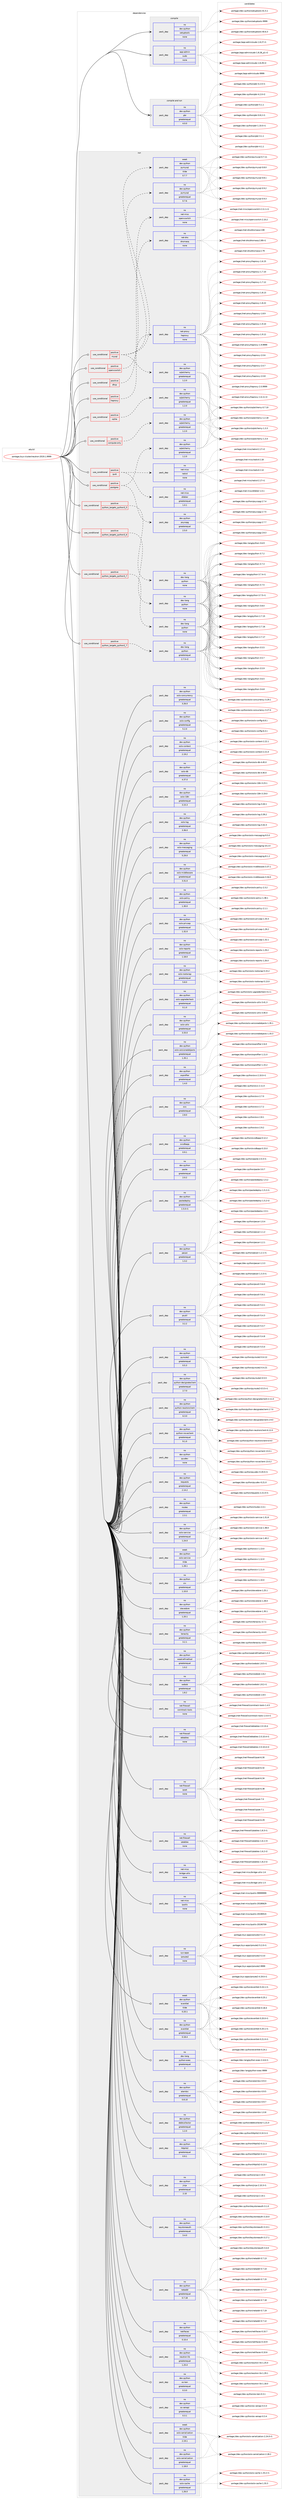 digraph prolog {

# *************
# Graph options
# *************

newrank=true;
concentrate=true;
compound=true;
graph [rankdir=LR,fontname=Helvetica,fontsize=10,ranksep=1.5];#, ranksep=2.5, nodesep=0.2];
edge  [arrowhead=vee];
node  [fontname=Helvetica,fontsize=10];

# **********
# The ebuild
# **********

subgraph cluster_leftcol {
color=gray;
rank=same;
label=<<i>ebuild</i>>;
id [label="portage://sys-cluster/neutron-2019.1.9999", color=red, width=4, href="../sys-cluster/neutron-2019.1.9999.svg"];
}

# ****************
# The dependencies
# ****************

subgraph cluster_midcol {
color=gray;
label=<<i>dependencies</i>>;
subgraph cluster_compile {
fillcolor="#eeeeee";
style=filled;
label=<<i>compile</i>>;
subgraph pack310234 {
dependency418831 [label=<<TABLE BORDER="0" CELLBORDER="1" CELLSPACING="0" CELLPADDING="4" WIDTH="220"><TR><TD ROWSPAN="6" CELLPADDING="30">pack_dep</TD></TR><TR><TD WIDTH="110">no</TD></TR><TR><TD>app-admin</TD></TR><TR><TD>sudo</TD></TR><TR><TD>none</TD></TR><TR><TD></TD></TR></TABLE>>, shape=none, color=blue];
}
id:e -> dependency418831:w [weight=20,style="solid",arrowhead="vee"];
subgraph pack310235 {
dependency418832 [label=<<TABLE BORDER="0" CELLBORDER="1" CELLSPACING="0" CELLPADDING="4" WIDTH="220"><TR><TD ROWSPAN="6" CELLPADDING="30">pack_dep</TD></TR><TR><TD WIDTH="110">no</TD></TR><TR><TD>dev-python</TD></TR><TR><TD>setuptools</TD></TR><TR><TD>none</TD></TR><TR><TD></TD></TR></TABLE>>, shape=none, color=blue];
}
id:e -> dependency418832:w [weight=20,style="solid",arrowhead="vee"];
}
subgraph cluster_compileandrun {
fillcolor="#eeeeee";
style=filled;
label=<<i>compile and run</i>>;
subgraph pack310236 {
dependency418833 [label=<<TABLE BORDER="0" CELLBORDER="1" CELLSPACING="0" CELLPADDING="4" WIDTH="220"><TR><TD ROWSPAN="6" CELLPADDING="30">pack_dep</TD></TR><TR><TD WIDTH="110">no</TD></TR><TR><TD>dev-python</TD></TR><TR><TD>pbr</TD></TR><TR><TD>greaterequal</TD></TR><TR><TD>4.0.0</TD></TR></TABLE>>, shape=none, color=blue];
}
id:e -> dependency418833:w [weight=20,style="solid",arrowhead="odotvee"];
}
subgraph cluster_run {
fillcolor="#eeeeee";
style=filled;
label=<<i>run</i>>;
subgraph cond101585 {
dependency418834 [label=<<TABLE BORDER="0" CELLBORDER="1" CELLSPACING="0" CELLPADDING="4"><TR><TD ROWSPAN="3" CELLPADDING="10">use_conditional</TD></TR><TR><TD>positive</TD></TR><TR><TD>compute-only</TD></TR></TABLE>>, shape=none, color=red];
subgraph pack310237 {
dependency418835 [label=<<TABLE BORDER="0" CELLBORDER="1" CELLSPACING="0" CELLPADDING="4" WIDTH="220"><TR><TD ROWSPAN="6" CELLPADDING="30">pack_dep</TD></TR><TR><TD WIDTH="110">no</TD></TR><TR><TD>dev-python</TD></TR><TR><TD>sqlalchemy</TD></TR><TR><TD>greaterequal</TD></TR><TR><TD>1.2.0</TD></TR></TABLE>>, shape=none, color=blue];
}
dependency418834:e -> dependency418835:w [weight=20,style="dashed",arrowhead="vee"];
}
id:e -> dependency418834:w [weight=20,style="solid",arrowhead="odot"];
subgraph cond101586 {
dependency418836 [label=<<TABLE BORDER="0" CELLBORDER="1" CELLSPACING="0" CELLPADDING="4"><TR><TD ROWSPAN="3" CELLPADDING="10">use_conditional</TD></TR><TR><TD>positive</TD></TR><TR><TD>dhcp</TD></TR></TABLE>>, shape=none, color=red];
subgraph pack310238 {
dependency418837 [label=<<TABLE BORDER="0" CELLBORDER="1" CELLSPACING="0" CELLPADDING="4" WIDTH="220"><TR><TD ROWSPAN="6" CELLPADDING="30">pack_dep</TD></TR><TR><TD WIDTH="110">no</TD></TR><TR><TD>net-dns</TD></TR><TR><TD>dnsmasq</TD></TR><TR><TD>none</TD></TR><TR><TD></TD></TR></TABLE>>, shape=none, color=blue];
}
dependency418836:e -> dependency418837:w [weight=20,style="dashed",arrowhead="vee"];
}
id:e -> dependency418836:w [weight=20,style="solid",arrowhead="odot"];
subgraph cond101587 {
dependency418838 [label=<<TABLE BORDER="0" CELLBORDER="1" CELLSPACING="0" CELLPADDING="4"><TR><TD ROWSPAN="3" CELLPADDING="10">use_conditional</TD></TR><TR><TD>positive</TD></TR><TR><TD>haproxy</TD></TR></TABLE>>, shape=none, color=red];
subgraph pack310239 {
dependency418839 [label=<<TABLE BORDER="0" CELLBORDER="1" CELLSPACING="0" CELLPADDING="4" WIDTH="220"><TR><TD ROWSPAN="6" CELLPADDING="30">pack_dep</TD></TR><TR><TD WIDTH="110">no</TD></TR><TR><TD>net-proxy</TD></TR><TR><TD>haproxy</TD></TR><TR><TD>none</TD></TR><TR><TD></TD></TR></TABLE>>, shape=none, color=blue];
}
dependency418838:e -> dependency418839:w [weight=20,style="dashed",arrowhead="vee"];
}
id:e -> dependency418838:w [weight=20,style="solid",arrowhead="odot"];
subgraph cond101588 {
dependency418840 [label=<<TABLE BORDER="0" CELLBORDER="1" CELLSPACING="0" CELLPADDING="4"><TR><TD ROWSPAN="3" CELLPADDING="10">use_conditional</TD></TR><TR><TD>positive</TD></TR><TR><TD>ipv6</TD></TR></TABLE>>, shape=none, color=red];
subgraph pack310240 {
dependency418841 [label=<<TABLE BORDER="0" CELLBORDER="1" CELLSPACING="0" CELLPADDING="4" WIDTH="220"><TR><TD ROWSPAN="6" CELLPADDING="30">pack_dep</TD></TR><TR><TD WIDTH="110">no</TD></TR><TR><TD>net-misc</TD></TR><TR><TD>radvd</TD></TR><TR><TD>none</TD></TR><TR><TD></TD></TR></TABLE>>, shape=none, color=blue];
}
dependency418840:e -> dependency418841:w [weight=20,style="dashed",arrowhead="vee"];
subgraph pack310241 {
dependency418842 [label=<<TABLE BORDER="0" CELLBORDER="1" CELLSPACING="0" CELLPADDING="4" WIDTH="220"><TR><TD ROWSPAN="6" CELLPADDING="30">pack_dep</TD></TR><TR><TD WIDTH="110">no</TD></TR><TR><TD>net-misc</TD></TR><TR><TD>dibbler</TD></TR><TR><TD>greaterequal</TD></TR><TR><TD>1.0.1</TD></TR></TABLE>>, shape=none, color=blue];
}
dependency418840:e -> dependency418842:w [weight=20,style="dashed",arrowhead="vee"];
}
id:e -> dependency418840:w [weight=20,style="solid",arrowhead="odot"];
subgraph cond101589 {
dependency418843 [label=<<TABLE BORDER="0" CELLBORDER="1" CELLSPACING="0" CELLPADDING="4"><TR><TD ROWSPAN="3" CELLPADDING="10">use_conditional</TD></TR><TR><TD>positive</TD></TR><TR><TD>mysql</TD></TR></TABLE>>, shape=none, color=red];
subgraph pack310242 {
dependency418844 [label=<<TABLE BORDER="0" CELLBORDER="1" CELLSPACING="0" CELLPADDING="4" WIDTH="220"><TR><TD ROWSPAN="6" CELLPADDING="30">pack_dep</TD></TR><TR><TD WIDTH="110">no</TD></TR><TR><TD>dev-python</TD></TR><TR><TD>pymysql</TD></TR><TR><TD>greaterequal</TD></TR><TR><TD>0.7.6</TD></TR></TABLE>>, shape=none, color=blue];
}
dependency418843:e -> dependency418844:w [weight=20,style="dashed",arrowhead="vee"];
subgraph pack310243 {
dependency418845 [label=<<TABLE BORDER="0" CELLBORDER="1" CELLSPACING="0" CELLPADDING="4" WIDTH="220"><TR><TD ROWSPAN="6" CELLPADDING="30">pack_dep</TD></TR><TR><TD WIDTH="110">weak</TD></TR><TR><TD>dev-python</TD></TR><TR><TD>pymysql</TD></TR><TR><TD>tilde</TD></TR><TR><TD>0.7.7</TD></TR></TABLE>>, shape=none, color=blue];
}
dependency418843:e -> dependency418845:w [weight=20,style="dashed",arrowhead="vee"];
subgraph pack310244 {
dependency418846 [label=<<TABLE BORDER="0" CELLBORDER="1" CELLSPACING="0" CELLPADDING="4" WIDTH="220"><TR><TD ROWSPAN="6" CELLPADDING="30">pack_dep</TD></TR><TR><TD WIDTH="110">no</TD></TR><TR><TD>dev-python</TD></TR><TR><TD>sqlalchemy</TD></TR><TR><TD>greaterequal</TD></TR><TR><TD>1.2.0</TD></TR></TABLE>>, shape=none, color=blue];
}
dependency418843:e -> dependency418846:w [weight=20,style="dashed",arrowhead="vee"];
}
id:e -> dependency418843:w [weight=20,style="solid",arrowhead="odot"];
subgraph cond101590 {
dependency418847 [label=<<TABLE BORDER="0" CELLBORDER="1" CELLSPACING="0" CELLPADDING="4"><TR><TD ROWSPAN="3" CELLPADDING="10">use_conditional</TD></TR><TR><TD>positive</TD></TR><TR><TD>openvswitch</TD></TR></TABLE>>, shape=none, color=red];
subgraph pack310245 {
dependency418848 [label=<<TABLE BORDER="0" CELLBORDER="1" CELLSPACING="0" CELLPADDING="4" WIDTH="220"><TR><TD ROWSPAN="6" CELLPADDING="30">pack_dep</TD></TR><TR><TD WIDTH="110">no</TD></TR><TR><TD>net-misc</TD></TR><TR><TD>openvswitch</TD></TR><TR><TD>none</TD></TR><TR><TD></TD></TR></TABLE>>, shape=none, color=blue];
}
dependency418847:e -> dependency418848:w [weight=20,style="dashed",arrowhead="vee"];
}
id:e -> dependency418847:w [weight=20,style="solid",arrowhead="odot"];
subgraph cond101591 {
dependency418849 [label=<<TABLE BORDER="0" CELLBORDER="1" CELLSPACING="0" CELLPADDING="4"><TR><TD ROWSPAN="3" CELLPADDING="10">use_conditional</TD></TR><TR><TD>positive</TD></TR><TR><TD>postgres</TD></TR></TABLE>>, shape=none, color=red];
subgraph pack310246 {
dependency418850 [label=<<TABLE BORDER="0" CELLBORDER="1" CELLSPACING="0" CELLPADDING="4" WIDTH="220"><TR><TD ROWSPAN="6" CELLPADDING="30">pack_dep</TD></TR><TR><TD WIDTH="110">no</TD></TR><TR><TD>dev-python</TD></TR><TR><TD>psycopg</TD></TR><TR><TD>greaterequal</TD></TR><TR><TD>2.5.0</TD></TR></TABLE>>, shape=none, color=blue];
}
dependency418849:e -> dependency418850:w [weight=20,style="dashed",arrowhead="vee"];
subgraph pack310247 {
dependency418851 [label=<<TABLE BORDER="0" CELLBORDER="1" CELLSPACING="0" CELLPADDING="4" WIDTH="220"><TR><TD ROWSPAN="6" CELLPADDING="30">pack_dep</TD></TR><TR><TD WIDTH="110">no</TD></TR><TR><TD>dev-python</TD></TR><TR><TD>sqlalchemy</TD></TR><TR><TD>greaterequal</TD></TR><TR><TD>1.2.0</TD></TR></TABLE>>, shape=none, color=blue];
}
dependency418849:e -> dependency418851:w [weight=20,style="dashed",arrowhead="vee"];
}
id:e -> dependency418849:w [weight=20,style="solid",arrowhead="odot"];
subgraph cond101592 {
dependency418852 [label=<<TABLE BORDER="0" CELLBORDER="1" CELLSPACING="0" CELLPADDING="4"><TR><TD ROWSPAN="3" CELLPADDING="10">use_conditional</TD></TR><TR><TD>positive</TD></TR><TR><TD>python_targets_python2_7</TD></TR></TABLE>>, shape=none, color=red];
subgraph pack310248 {
dependency418853 [label=<<TABLE BORDER="0" CELLBORDER="1" CELLSPACING="0" CELLPADDING="4" WIDTH="220"><TR><TD ROWSPAN="6" CELLPADDING="30">pack_dep</TD></TR><TR><TD WIDTH="110">no</TD></TR><TR><TD>dev-lang</TD></TR><TR><TD>python</TD></TR><TR><TD>greaterequal</TD></TR><TR><TD>2.7.5-r2</TD></TR></TABLE>>, shape=none, color=blue];
}
dependency418852:e -> dependency418853:w [weight=20,style="dashed",arrowhead="vee"];
}
id:e -> dependency418852:w [weight=20,style="solid",arrowhead="odot"];
subgraph cond101593 {
dependency418854 [label=<<TABLE BORDER="0" CELLBORDER="1" CELLSPACING="0" CELLPADDING="4"><TR><TD ROWSPAN="3" CELLPADDING="10">use_conditional</TD></TR><TR><TD>positive</TD></TR><TR><TD>python_targets_python3_5</TD></TR></TABLE>>, shape=none, color=red];
subgraph pack310249 {
dependency418855 [label=<<TABLE BORDER="0" CELLBORDER="1" CELLSPACING="0" CELLPADDING="4" WIDTH="220"><TR><TD ROWSPAN="6" CELLPADDING="30">pack_dep</TD></TR><TR><TD WIDTH="110">no</TD></TR><TR><TD>dev-lang</TD></TR><TR><TD>python</TD></TR><TR><TD>none</TD></TR><TR><TD></TD></TR></TABLE>>, shape=none, color=blue];
}
dependency418854:e -> dependency418855:w [weight=20,style="dashed",arrowhead="vee"];
}
id:e -> dependency418854:w [weight=20,style="solid",arrowhead="odot"];
subgraph cond101594 {
dependency418856 [label=<<TABLE BORDER="0" CELLBORDER="1" CELLSPACING="0" CELLPADDING="4"><TR><TD ROWSPAN="3" CELLPADDING="10">use_conditional</TD></TR><TR><TD>positive</TD></TR><TR><TD>python_targets_python3_6</TD></TR></TABLE>>, shape=none, color=red];
subgraph pack310250 {
dependency418857 [label=<<TABLE BORDER="0" CELLBORDER="1" CELLSPACING="0" CELLPADDING="4" WIDTH="220"><TR><TD ROWSPAN="6" CELLPADDING="30">pack_dep</TD></TR><TR><TD WIDTH="110">no</TD></TR><TR><TD>dev-lang</TD></TR><TR><TD>python</TD></TR><TR><TD>none</TD></TR><TR><TD></TD></TR></TABLE>>, shape=none, color=blue];
}
dependency418856:e -> dependency418857:w [weight=20,style="dashed",arrowhead="vee"];
}
id:e -> dependency418856:w [weight=20,style="solid",arrowhead="odot"];
subgraph cond101595 {
dependency418858 [label=<<TABLE BORDER="0" CELLBORDER="1" CELLSPACING="0" CELLPADDING="4"><TR><TD ROWSPAN="3" CELLPADDING="10">use_conditional</TD></TR><TR><TD>positive</TD></TR><TR><TD>python_targets_python3_7</TD></TR></TABLE>>, shape=none, color=red];
subgraph pack310251 {
dependency418859 [label=<<TABLE BORDER="0" CELLBORDER="1" CELLSPACING="0" CELLPADDING="4" WIDTH="220"><TR><TD ROWSPAN="6" CELLPADDING="30">pack_dep</TD></TR><TR><TD WIDTH="110">no</TD></TR><TR><TD>dev-lang</TD></TR><TR><TD>python</TD></TR><TR><TD>none</TD></TR><TR><TD></TD></TR></TABLE>>, shape=none, color=blue];
}
dependency418858:e -> dependency418859:w [weight=20,style="dashed",arrowhead="vee"];
}
id:e -> dependency418858:w [weight=20,style="solid",arrowhead="odot"];
subgraph cond101596 {
dependency418860 [label=<<TABLE BORDER="0" CELLBORDER="1" CELLSPACING="0" CELLPADDING="4"><TR><TD ROWSPAN="3" CELLPADDING="10">use_conditional</TD></TR><TR><TD>positive</TD></TR><TR><TD>sqlite</TD></TR></TABLE>>, shape=none, color=red];
subgraph pack310252 {
dependency418861 [label=<<TABLE BORDER="0" CELLBORDER="1" CELLSPACING="0" CELLPADDING="4" WIDTH="220"><TR><TD ROWSPAN="6" CELLPADDING="30">pack_dep</TD></TR><TR><TD WIDTH="110">no</TD></TR><TR><TD>dev-python</TD></TR><TR><TD>sqlalchemy</TD></TR><TR><TD>greaterequal</TD></TR><TR><TD>1.2.0</TD></TR></TABLE>>, shape=none, color=blue];
}
dependency418860:e -> dependency418861:w [weight=20,style="dashed",arrowhead="vee"];
}
id:e -> dependency418860:w [weight=20,style="solid",arrowhead="odot"];
subgraph pack310253 {
dependency418862 [label=<<TABLE BORDER="0" CELLBORDER="1" CELLSPACING="0" CELLPADDING="4" WIDTH="220"><TR><TD ROWSPAN="6" CELLPADDING="30">pack_dep</TD></TR><TR><TD WIDTH="110">no</TD></TR><TR><TD>dev-lang</TD></TR><TR><TD>python-exec</TD></TR><TR><TD>greaterequal</TD></TR><TR><TD>2</TD></TR></TABLE>>, shape=none, color=blue];
}
id:e -> dependency418862:w [weight=20,style="solid",arrowhead="odot"];
subgraph pack310254 {
dependency418863 [label=<<TABLE BORDER="0" CELLBORDER="1" CELLSPACING="0" CELLPADDING="4" WIDTH="220"><TR><TD ROWSPAN="6" CELLPADDING="30">pack_dep</TD></TR><TR><TD WIDTH="110">no</TD></TR><TR><TD>dev-python</TD></TR><TR><TD>alembic</TD></TR><TR><TD>greaterequal</TD></TR><TR><TD>0.8.10</TD></TR></TABLE>>, shape=none, color=blue];
}
id:e -> dependency418863:w [weight=20,style="solid",arrowhead="odot"];
subgraph pack310255 {
dependency418864 [label=<<TABLE BORDER="0" CELLBORDER="1" CELLSPACING="0" CELLPADDING="4" WIDTH="220"><TR><TD ROWSPAN="6" CELLPADDING="30">pack_dep</TD></TR><TR><TD WIDTH="110">no</TD></TR><TR><TD>dev-python</TD></TR><TR><TD>debtcollector</TD></TR><TR><TD>greaterequal</TD></TR><TR><TD>1.2.0</TD></TR></TABLE>>, shape=none, color=blue];
}
id:e -> dependency418864:w [weight=20,style="solid",arrowhead="odot"];
subgraph pack310256 {
dependency418865 [label=<<TABLE BORDER="0" CELLBORDER="1" CELLSPACING="0" CELLPADDING="4" WIDTH="220"><TR><TD ROWSPAN="6" CELLPADDING="30">pack_dep</TD></TR><TR><TD WIDTH="110">no</TD></TR><TR><TD>dev-python</TD></TR><TR><TD>eventlet</TD></TR><TR><TD>greaterequal</TD></TR><TR><TD>0.18.4</TD></TR></TABLE>>, shape=none, color=blue];
}
id:e -> dependency418865:w [weight=20,style="solid",arrowhead="odot"];
subgraph pack310257 {
dependency418866 [label=<<TABLE BORDER="0" CELLBORDER="1" CELLSPACING="0" CELLPADDING="4" WIDTH="220"><TR><TD ROWSPAN="6" CELLPADDING="30">pack_dep</TD></TR><TR><TD WIDTH="110">no</TD></TR><TR><TD>dev-python</TD></TR><TR><TD>httplib2</TD></TR><TR><TD>greaterequal</TD></TR><TR><TD>0.9.1</TD></TR></TABLE>>, shape=none, color=blue];
}
id:e -> dependency418866:w [weight=20,style="solid",arrowhead="odot"];
subgraph pack310258 {
dependency418867 [label=<<TABLE BORDER="0" CELLBORDER="1" CELLSPACING="0" CELLPADDING="4" WIDTH="220"><TR><TD ROWSPAN="6" CELLPADDING="30">pack_dep</TD></TR><TR><TD WIDTH="110">no</TD></TR><TR><TD>dev-python</TD></TR><TR><TD>jinja</TD></TR><TR><TD>greaterequal</TD></TR><TR><TD>2.10</TD></TR></TABLE>>, shape=none, color=blue];
}
id:e -> dependency418867:w [weight=20,style="solid",arrowhead="odot"];
subgraph pack310259 {
dependency418868 [label=<<TABLE BORDER="0" CELLBORDER="1" CELLSPACING="0" CELLPADDING="4" WIDTH="220"><TR><TD ROWSPAN="6" CELLPADDING="30">pack_dep</TD></TR><TR><TD WIDTH="110">no</TD></TR><TR><TD>dev-python</TD></TR><TR><TD>keystoneauth</TD></TR><TR><TD>greaterequal</TD></TR><TR><TD>3.4.0</TD></TR></TABLE>>, shape=none, color=blue];
}
id:e -> dependency418868:w [weight=20,style="solid",arrowhead="odot"];
subgraph pack310260 {
dependency418869 [label=<<TABLE BORDER="0" CELLBORDER="1" CELLSPACING="0" CELLPADDING="4" WIDTH="220"><TR><TD ROWSPAN="6" CELLPADDING="30">pack_dep</TD></TR><TR><TD WIDTH="110">no</TD></TR><TR><TD>dev-python</TD></TR><TR><TD>netaddr</TD></TR><TR><TD>greaterequal</TD></TR><TR><TD>0.7.18</TD></TR></TABLE>>, shape=none, color=blue];
}
id:e -> dependency418869:w [weight=20,style="solid",arrowhead="odot"];
subgraph pack310261 {
dependency418870 [label=<<TABLE BORDER="0" CELLBORDER="1" CELLSPACING="0" CELLPADDING="4" WIDTH="220"><TR><TD ROWSPAN="6" CELLPADDING="30">pack_dep</TD></TR><TR><TD WIDTH="110">no</TD></TR><TR><TD>dev-python</TD></TR><TR><TD>netifaces</TD></TR><TR><TD>greaterequal</TD></TR><TR><TD>0.10.4</TD></TR></TABLE>>, shape=none, color=blue];
}
id:e -> dependency418870:w [weight=20,style="solid",arrowhead="odot"];
subgraph pack310262 {
dependency418871 [label=<<TABLE BORDER="0" CELLBORDER="1" CELLSPACING="0" CELLPADDING="4" WIDTH="220"><TR><TD ROWSPAN="6" CELLPADDING="30">pack_dep</TD></TR><TR><TD WIDTH="110">no</TD></TR><TR><TD>dev-python</TD></TR><TR><TD>neutron-lib</TD></TR><TR><TD>greaterequal</TD></TR><TR><TD>1.25.0</TD></TR></TABLE>>, shape=none, color=blue];
}
id:e -> dependency418871:w [weight=20,style="solid",arrowhead="odot"];
subgraph pack310263 {
dependency418872 [label=<<TABLE BORDER="0" CELLBORDER="1" CELLSPACING="0" CELLPADDING="4" WIDTH="220"><TR><TD ROWSPAN="6" CELLPADDING="30">pack_dep</TD></TR><TR><TD WIDTH="110">no</TD></TR><TR><TD>dev-python</TD></TR><TR><TD>os-ken</TD></TR><TR><TD>greaterequal</TD></TR><TR><TD>0.3.0</TD></TR></TABLE>>, shape=none, color=blue];
}
id:e -> dependency418872:w [weight=20,style="solid",arrowhead="odot"];
subgraph pack310264 {
dependency418873 [label=<<TABLE BORDER="0" CELLBORDER="1" CELLSPACING="0" CELLPADDING="4" WIDTH="220"><TR><TD ROWSPAN="6" CELLPADDING="30">pack_dep</TD></TR><TR><TD WIDTH="110">no</TD></TR><TR><TD>dev-python</TD></TR><TR><TD>os-xenapi</TD></TR><TR><TD>greaterequal</TD></TR><TR><TD>0.3.1</TD></TR></TABLE>>, shape=none, color=blue];
}
id:e -> dependency418873:w [weight=20,style="solid",arrowhead="odot"];
subgraph pack310265 {
dependency418874 [label=<<TABLE BORDER="0" CELLBORDER="1" CELLSPACING="0" CELLPADDING="4" WIDTH="220"><TR><TD ROWSPAN="6" CELLPADDING="30">pack_dep</TD></TR><TR><TD WIDTH="110">no</TD></TR><TR><TD>dev-python</TD></TR><TR><TD>oslo-cache</TD></TR><TR><TD>greaterequal</TD></TR><TR><TD>1.26.0</TD></TR></TABLE>>, shape=none, color=blue];
}
id:e -> dependency418874:w [weight=20,style="solid",arrowhead="odot"];
subgraph pack310266 {
dependency418875 [label=<<TABLE BORDER="0" CELLBORDER="1" CELLSPACING="0" CELLPADDING="4" WIDTH="220"><TR><TD ROWSPAN="6" CELLPADDING="30">pack_dep</TD></TR><TR><TD WIDTH="110">no</TD></TR><TR><TD>dev-python</TD></TR><TR><TD>oslo-concurrency</TD></TR><TR><TD>greaterequal</TD></TR><TR><TD>3.26.0</TD></TR></TABLE>>, shape=none, color=blue];
}
id:e -> dependency418875:w [weight=20,style="solid",arrowhead="odot"];
subgraph pack310267 {
dependency418876 [label=<<TABLE BORDER="0" CELLBORDER="1" CELLSPACING="0" CELLPADDING="4" WIDTH="220"><TR><TD ROWSPAN="6" CELLPADDING="30">pack_dep</TD></TR><TR><TD WIDTH="110">no</TD></TR><TR><TD>dev-python</TD></TR><TR><TD>oslo-config</TD></TR><TR><TD>greaterequal</TD></TR><TR><TD>5.2.0</TD></TR></TABLE>>, shape=none, color=blue];
}
id:e -> dependency418876:w [weight=20,style="solid",arrowhead="odot"];
subgraph pack310268 {
dependency418877 [label=<<TABLE BORDER="0" CELLBORDER="1" CELLSPACING="0" CELLPADDING="4" WIDTH="220"><TR><TD ROWSPAN="6" CELLPADDING="30">pack_dep</TD></TR><TR><TD WIDTH="110">no</TD></TR><TR><TD>dev-python</TD></TR><TR><TD>oslo-context</TD></TR><TR><TD>greaterequal</TD></TR><TR><TD>2.19.2</TD></TR></TABLE>>, shape=none, color=blue];
}
id:e -> dependency418877:w [weight=20,style="solid",arrowhead="odot"];
subgraph pack310269 {
dependency418878 [label=<<TABLE BORDER="0" CELLBORDER="1" CELLSPACING="0" CELLPADDING="4" WIDTH="220"><TR><TD ROWSPAN="6" CELLPADDING="30">pack_dep</TD></TR><TR><TD WIDTH="110">no</TD></TR><TR><TD>dev-python</TD></TR><TR><TD>oslo-db</TD></TR><TR><TD>greaterequal</TD></TR><TR><TD>4.37.0</TD></TR></TABLE>>, shape=none, color=blue];
}
id:e -> dependency418878:w [weight=20,style="solid",arrowhead="odot"];
subgraph pack310270 {
dependency418879 [label=<<TABLE BORDER="0" CELLBORDER="1" CELLSPACING="0" CELLPADDING="4" WIDTH="220"><TR><TD ROWSPAN="6" CELLPADDING="30">pack_dep</TD></TR><TR><TD WIDTH="110">no</TD></TR><TR><TD>dev-python</TD></TR><TR><TD>oslo-i18n</TD></TR><TR><TD>greaterequal</TD></TR><TR><TD>3.15.3</TD></TR></TABLE>>, shape=none, color=blue];
}
id:e -> dependency418879:w [weight=20,style="solid",arrowhead="odot"];
subgraph pack310271 {
dependency418880 [label=<<TABLE BORDER="0" CELLBORDER="1" CELLSPACING="0" CELLPADDING="4" WIDTH="220"><TR><TD ROWSPAN="6" CELLPADDING="30">pack_dep</TD></TR><TR><TD WIDTH="110">no</TD></TR><TR><TD>dev-python</TD></TR><TR><TD>oslo-log</TD></TR><TR><TD>greaterequal</TD></TR><TR><TD>3.36.0</TD></TR></TABLE>>, shape=none, color=blue];
}
id:e -> dependency418880:w [weight=20,style="solid",arrowhead="odot"];
subgraph pack310272 {
dependency418881 [label=<<TABLE BORDER="0" CELLBORDER="1" CELLSPACING="0" CELLPADDING="4" WIDTH="220"><TR><TD ROWSPAN="6" CELLPADDING="30">pack_dep</TD></TR><TR><TD WIDTH="110">no</TD></TR><TR><TD>dev-python</TD></TR><TR><TD>oslo-messaging</TD></TR><TR><TD>greaterequal</TD></TR><TR><TD>5.29.0</TD></TR></TABLE>>, shape=none, color=blue];
}
id:e -> dependency418881:w [weight=20,style="solid",arrowhead="odot"];
subgraph pack310273 {
dependency418882 [label=<<TABLE BORDER="0" CELLBORDER="1" CELLSPACING="0" CELLPADDING="4" WIDTH="220"><TR><TD ROWSPAN="6" CELLPADDING="30">pack_dep</TD></TR><TR><TD WIDTH="110">no</TD></TR><TR><TD>dev-python</TD></TR><TR><TD>oslo-middleware</TD></TR><TR><TD>greaterequal</TD></TR><TR><TD>3.31.0</TD></TR></TABLE>>, shape=none, color=blue];
}
id:e -> dependency418882:w [weight=20,style="solid",arrowhead="odot"];
subgraph pack310274 {
dependency418883 [label=<<TABLE BORDER="0" CELLBORDER="1" CELLSPACING="0" CELLPADDING="4" WIDTH="220"><TR><TD ROWSPAN="6" CELLPADDING="30">pack_dep</TD></TR><TR><TD WIDTH="110">no</TD></TR><TR><TD>dev-python</TD></TR><TR><TD>oslo-policy</TD></TR><TR><TD>greaterequal</TD></TR><TR><TD>1.30.0</TD></TR></TABLE>>, shape=none, color=blue];
}
id:e -> dependency418883:w [weight=20,style="solid",arrowhead="odot"];
subgraph pack310275 {
dependency418884 [label=<<TABLE BORDER="0" CELLBORDER="1" CELLSPACING="0" CELLPADDING="4" WIDTH="220"><TR><TD ROWSPAN="6" CELLPADDING="30">pack_dep</TD></TR><TR><TD WIDTH="110">no</TD></TR><TR><TD>dev-python</TD></TR><TR><TD>oslo-privsep</TD></TR><TR><TD>greaterequal</TD></TR><TR><TD>1.32.0</TD></TR></TABLE>>, shape=none, color=blue];
}
id:e -> dependency418884:w [weight=20,style="solid",arrowhead="odot"];
subgraph pack310276 {
dependency418885 [label=<<TABLE BORDER="0" CELLBORDER="1" CELLSPACING="0" CELLPADDING="4" WIDTH="220"><TR><TD ROWSPAN="6" CELLPADDING="30">pack_dep</TD></TR><TR><TD WIDTH="110">no</TD></TR><TR><TD>dev-python</TD></TR><TR><TD>oslo-reports</TD></TR><TR><TD>greaterequal</TD></TR><TR><TD>1.18.0</TD></TR></TABLE>>, shape=none, color=blue];
}
id:e -> dependency418885:w [weight=20,style="solid",arrowhead="odot"];
subgraph pack310277 {
dependency418886 [label=<<TABLE BORDER="0" CELLBORDER="1" CELLSPACING="0" CELLPADDING="4" WIDTH="220"><TR><TD ROWSPAN="6" CELLPADDING="30">pack_dep</TD></TR><TR><TD WIDTH="110">no</TD></TR><TR><TD>dev-python</TD></TR><TR><TD>oslo-rootwrap</TD></TR><TR><TD>greaterequal</TD></TR><TR><TD>5.8.0</TD></TR></TABLE>>, shape=none, color=blue];
}
id:e -> dependency418886:w [weight=20,style="solid",arrowhead="odot"];
subgraph pack310278 {
dependency418887 [label=<<TABLE BORDER="0" CELLBORDER="1" CELLSPACING="0" CELLPADDING="4" WIDTH="220"><TR><TD ROWSPAN="6" CELLPADDING="30">pack_dep</TD></TR><TR><TD WIDTH="110">no</TD></TR><TR><TD>dev-python</TD></TR><TR><TD>oslo-serialization</TD></TR><TR><TD>greaterequal</TD></TR><TR><TD>1.18.0</TD></TR></TABLE>>, shape=none, color=blue];
}
id:e -> dependency418887:w [weight=20,style="solid",arrowhead="odot"];
subgraph pack310279 {
dependency418888 [label=<<TABLE BORDER="0" CELLBORDER="1" CELLSPACING="0" CELLPADDING="4" WIDTH="220"><TR><TD ROWSPAN="6" CELLPADDING="30">pack_dep</TD></TR><TR><TD WIDTH="110">no</TD></TR><TR><TD>dev-python</TD></TR><TR><TD>oslo-service</TD></TR><TR><TD>greaterequal</TD></TR><TR><TD>1.24.0</TD></TR></TABLE>>, shape=none, color=blue];
}
id:e -> dependency418888:w [weight=20,style="solid",arrowhead="odot"];
subgraph pack310280 {
dependency418889 [label=<<TABLE BORDER="0" CELLBORDER="1" CELLSPACING="0" CELLPADDING="4" WIDTH="220"><TR><TD ROWSPAN="6" CELLPADDING="30">pack_dep</TD></TR><TR><TD WIDTH="110">no</TD></TR><TR><TD>dev-python</TD></TR><TR><TD>oslo-upgradecheck</TD></TR><TR><TD>greaterequal</TD></TR><TR><TD>0.1.0</TD></TR></TABLE>>, shape=none, color=blue];
}
id:e -> dependency418889:w [weight=20,style="solid",arrowhead="odot"];
subgraph pack310281 {
dependency418890 [label=<<TABLE BORDER="0" CELLBORDER="1" CELLSPACING="0" CELLPADDING="4" WIDTH="220"><TR><TD ROWSPAN="6" CELLPADDING="30">pack_dep</TD></TR><TR><TD WIDTH="110">no</TD></TR><TR><TD>dev-python</TD></TR><TR><TD>oslo-utils</TD></TR><TR><TD>greaterequal</TD></TR><TR><TD>3.33.0</TD></TR></TABLE>>, shape=none, color=blue];
}
id:e -> dependency418890:w [weight=20,style="solid",arrowhead="odot"];
subgraph pack310282 {
dependency418891 [label=<<TABLE BORDER="0" CELLBORDER="1" CELLSPACING="0" CELLPADDING="4" WIDTH="220"><TR><TD ROWSPAN="6" CELLPADDING="30">pack_dep</TD></TR><TR><TD WIDTH="110">no</TD></TR><TR><TD>dev-python</TD></TR><TR><TD>oslo-versionedobjects</TD></TR><TR><TD>greaterequal</TD></TR><TR><TD>1.35.1</TD></TR></TABLE>>, shape=none, color=blue];
}
id:e -> dependency418891:w [weight=20,style="solid",arrowhead="odot"];
subgraph pack310283 {
dependency418892 [label=<<TABLE BORDER="0" CELLBORDER="1" CELLSPACING="0" CELLPADDING="4" WIDTH="220"><TR><TD ROWSPAN="6" CELLPADDING="30">pack_dep</TD></TR><TR><TD WIDTH="110">no</TD></TR><TR><TD>dev-python</TD></TR><TR><TD>osprofiler</TD></TR><TR><TD>greaterequal</TD></TR><TR><TD>1.4.0</TD></TR></TABLE>>, shape=none, color=blue];
}
id:e -> dependency418892:w [weight=20,style="solid",arrowhead="odot"];
subgraph pack310284 {
dependency418893 [label=<<TABLE BORDER="0" CELLBORDER="1" CELLSPACING="0" CELLPADDING="4" WIDTH="220"><TR><TD ROWSPAN="6" CELLPADDING="30">pack_dep</TD></TR><TR><TD WIDTH="110">no</TD></TR><TR><TD>dev-python</TD></TR><TR><TD>ovs</TD></TR><TR><TD>greaterequal</TD></TR><TR><TD>2.8.0</TD></TR></TABLE>>, shape=none, color=blue];
}
id:e -> dependency418893:w [weight=20,style="solid",arrowhead="odot"];
subgraph pack310285 {
dependency418894 [label=<<TABLE BORDER="0" CELLBORDER="1" CELLSPACING="0" CELLPADDING="4" WIDTH="220"><TR><TD ROWSPAN="6" CELLPADDING="30">pack_dep</TD></TR><TR><TD WIDTH="110">no</TD></TR><TR><TD>dev-python</TD></TR><TR><TD>ovsdbapp</TD></TR><TR><TD>greaterequal</TD></TR><TR><TD>0.9.1</TD></TR></TABLE>>, shape=none, color=blue];
}
id:e -> dependency418894:w [weight=20,style="solid",arrowhead="odot"];
subgraph pack310286 {
dependency418895 [label=<<TABLE BORDER="0" CELLBORDER="1" CELLSPACING="0" CELLPADDING="4" WIDTH="220"><TR><TD ROWSPAN="6" CELLPADDING="30">pack_dep</TD></TR><TR><TD WIDTH="110">no</TD></TR><TR><TD>dev-python</TD></TR><TR><TD>paste</TD></TR><TR><TD>greaterequal</TD></TR><TR><TD>2.0.2</TD></TR></TABLE>>, shape=none, color=blue];
}
id:e -> dependency418895:w [weight=20,style="solid",arrowhead="odot"];
subgraph pack310287 {
dependency418896 [label=<<TABLE BORDER="0" CELLBORDER="1" CELLSPACING="0" CELLPADDING="4" WIDTH="220"><TR><TD ROWSPAN="6" CELLPADDING="30">pack_dep</TD></TR><TR><TD WIDTH="110">no</TD></TR><TR><TD>dev-python</TD></TR><TR><TD>pastedeploy</TD></TR><TR><TD>greaterequal</TD></TR><TR><TD>1.5.0-r1</TD></TR></TABLE>>, shape=none, color=blue];
}
id:e -> dependency418896:w [weight=20,style="solid",arrowhead="odot"];
subgraph pack310288 {
dependency418897 [label=<<TABLE BORDER="0" CELLBORDER="1" CELLSPACING="0" CELLPADDING="4" WIDTH="220"><TR><TD ROWSPAN="6" CELLPADDING="30">pack_dep</TD></TR><TR><TD WIDTH="110">no</TD></TR><TR><TD>dev-python</TD></TR><TR><TD>pecan</TD></TR><TR><TD>greaterequal</TD></TR><TR><TD>1.3.2</TD></TR></TABLE>>, shape=none, color=blue];
}
id:e -> dependency418897:w [weight=20,style="solid",arrowhead="odot"];
subgraph pack310289 {
dependency418898 [label=<<TABLE BORDER="0" CELLBORDER="1" CELLSPACING="0" CELLPADDING="4" WIDTH="220"><TR><TD ROWSPAN="6" CELLPADDING="30">pack_dep</TD></TR><TR><TD WIDTH="110">no</TD></TR><TR><TD>dev-python</TD></TR><TR><TD>psutil</TD></TR><TR><TD>greaterequal</TD></TR><TR><TD>3.2.2</TD></TR></TABLE>>, shape=none, color=blue];
}
id:e -> dependency418898:w [weight=20,style="solid",arrowhead="odot"];
subgraph pack310290 {
dependency418899 [label=<<TABLE BORDER="0" CELLBORDER="1" CELLSPACING="0" CELLPADDING="4" WIDTH="220"><TR><TD ROWSPAN="6" CELLPADDING="30">pack_dep</TD></TR><TR><TD WIDTH="110">no</TD></TR><TR><TD>dev-python</TD></TR><TR><TD>pyroute2</TD></TR><TR><TD>greaterequal</TD></TR><TR><TD>0.5.3</TD></TR></TABLE>>, shape=none, color=blue];
}
id:e -> dependency418899:w [weight=20,style="solid",arrowhead="odot"];
subgraph pack310291 {
dependency418900 [label=<<TABLE BORDER="0" CELLBORDER="1" CELLSPACING="0" CELLPADDING="4" WIDTH="220"><TR><TD ROWSPAN="6" CELLPADDING="30">pack_dep</TD></TR><TR><TD WIDTH="110">no</TD></TR><TR><TD>dev-python</TD></TR><TR><TD>python-designateclient</TD></TR><TR><TD>greaterequal</TD></TR><TR><TD>2.7.0</TD></TR></TABLE>>, shape=none, color=blue];
}
id:e -> dependency418900:w [weight=20,style="solid",arrowhead="odot"];
subgraph pack310292 {
dependency418901 [label=<<TABLE BORDER="0" CELLBORDER="1" CELLSPACING="0" CELLPADDING="4" WIDTH="220"><TR><TD ROWSPAN="6" CELLPADDING="30">pack_dep</TD></TR><TR><TD WIDTH="110">no</TD></TR><TR><TD>dev-python</TD></TR><TR><TD>python-neutronclient</TD></TR><TR><TD>greaterequal</TD></TR><TR><TD>6.3.0</TD></TR></TABLE>>, shape=none, color=blue];
}
id:e -> dependency418901:w [weight=20,style="solid",arrowhead="odot"];
subgraph pack310293 {
dependency418902 [label=<<TABLE BORDER="0" CELLBORDER="1" CELLSPACING="0" CELLPADDING="4" WIDTH="220"><TR><TD ROWSPAN="6" CELLPADDING="30">pack_dep</TD></TR><TR><TD WIDTH="110">no</TD></TR><TR><TD>dev-python</TD></TR><TR><TD>python-novaclient</TD></TR><TR><TD>greaterequal</TD></TR><TR><TD>9.1.0</TD></TR></TABLE>>, shape=none, color=blue];
}
id:e -> dependency418902:w [weight=20,style="solid",arrowhead="odot"];
subgraph pack310294 {
dependency418903 [label=<<TABLE BORDER="0" CELLBORDER="1" CELLSPACING="0" CELLPADDING="4" WIDTH="220"><TR><TD ROWSPAN="6" CELLPADDING="30">pack_dep</TD></TR><TR><TD WIDTH="110">no</TD></TR><TR><TD>dev-python</TD></TR><TR><TD>pyudev</TD></TR><TR><TD>none</TD></TR><TR><TD></TD></TR></TABLE>>, shape=none, color=blue];
}
id:e -> dependency418903:w [weight=20,style="solid",arrowhead="odot"];
subgraph pack310295 {
dependency418904 [label=<<TABLE BORDER="0" CELLBORDER="1" CELLSPACING="0" CELLPADDING="4" WIDTH="220"><TR><TD ROWSPAN="6" CELLPADDING="30">pack_dep</TD></TR><TR><TD WIDTH="110">no</TD></TR><TR><TD>dev-python</TD></TR><TR><TD>requests</TD></TR><TR><TD>greaterequal</TD></TR><TR><TD>2.14.2</TD></TR></TABLE>>, shape=none, color=blue];
}
id:e -> dependency418904:w [weight=20,style="solid",arrowhead="odot"];
subgraph pack310296 {
dependency418905 [label=<<TABLE BORDER="0" CELLBORDER="1" CELLSPACING="0" CELLPADDING="4" WIDTH="220"><TR><TD ROWSPAN="6" CELLPADDING="30">pack_dep</TD></TR><TR><TD WIDTH="110">no</TD></TR><TR><TD>dev-python</TD></TR><TR><TD>routes</TD></TR><TR><TD>greaterequal</TD></TR><TR><TD>2.3.1</TD></TR></TABLE>>, shape=none, color=blue];
}
id:e -> dependency418905:w [weight=20,style="solid",arrowhead="odot"];
subgraph pack310297 {
dependency418906 [label=<<TABLE BORDER="0" CELLBORDER="1" CELLSPACING="0" CELLPADDING="4" WIDTH="220"><TR><TD ROWSPAN="6" CELLPADDING="30">pack_dep</TD></TR><TR><TD WIDTH="110">no</TD></TR><TR><TD>dev-python</TD></TR><TR><TD>six</TD></TR><TR><TD>greaterequal</TD></TR><TR><TD>1.10.0</TD></TR></TABLE>>, shape=none, color=blue];
}
id:e -> dependency418906:w [weight=20,style="solid",arrowhead="odot"];
subgraph pack310298 {
dependency418907 [label=<<TABLE BORDER="0" CELLBORDER="1" CELLSPACING="0" CELLPADDING="4" WIDTH="220"><TR><TD ROWSPAN="6" CELLPADDING="30">pack_dep</TD></TR><TR><TD WIDTH="110">no</TD></TR><TR><TD>dev-python</TD></TR><TR><TD>stevedore</TD></TR><TR><TD>greaterequal</TD></TR><TR><TD>1.20.1</TD></TR></TABLE>>, shape=none, color=blue];
}
id:e -> dependency418907:w [weight=20,style="solid",arrowhead="odot"];
subgraph pack310299 {
dependency418908 [label=<<TABLE BORDER="0" CELLBORDER="1" CELLSPACING="0" CELLPADDING="4" WIDTH="220"><TR><TD ROWSPAN="6" CELLPADDING="30">pack_dep</TD></TR><TR><TD WIDTH="110">no</TD></TR><TR><TD>dev-python</TD></TR><TR><TD>tenacity</TD></TR><TR><TD>greaterequal</TD></TR><TR><TD>3.2.1</TD></TR></TABLE>>, shape=none, color=blue];
}
id:e -> dependency418908:w [weight=20,style="solid",arrowhead="odot"];
subgraph pack310300 {
dependency418909 [label=<<TABLE BORDER="0" CELLBORDER="1" CELLSPACING="0" CELLPADDING="4" WIDTH="220"><TR><TD ROWSPAN="6" CELLPADDING="30">pack_dep</TD></TR><TR><TD WIDTH="110">no</TD></TR><TR><TD>dev-python</TD></TR><TR><TD>weakrefmethod</TD></TR><TR><TD>greaterequal</TD></TR><TR><TD>1.0.2</TD></TR></TABLE>>, shape=none, color=blue];
}
id:e -> dependency418909:w [weight=20,style="solid",arrowhead="odot"];
subgraph pack310301 {
dependency418910 [label=<<TABLE BORDER="0" CELLBORDER="1" CELLSPACING="0" CELLPADDING="4" WIDTH="220"><TR><TD ROWSPAN="6" CELLPADDING="30">pack_dep</TD></TR><TR><TD WIDTH="110">no</TD></TR><TR><TD>dev-python</TD></TR><TR><TD>webob</TD></TR><TR><TD>greaterequal</TD></TR><TR><TD>1.8.2</TD></TR></TABLE>>, shape=none, color=blue];
}
id:e -> dependency418910:w [weight=20,style="solid",arrowhead="odot"];
subgraph pack310302 {
dependency418911 [label=<<TABLE BORDER="0" CELLBORDER="1" CELLSPACING="0" CELLPADDING="4" WIDTH="220"><TR><TD ROWSPAN="6" CELLPADDING="30">pack_dep</TD></TR><TR><TD WIDTH="110">no</TD></TR><TR><TD>net-firewall</TD></TR><TR><TD>conntrack-tools</TD></TR><TR><TD>none</TD></TR><TR><TD></TD></TR></TABLE>>, shape=none, color=blue];
}
id:e -> dependency418911:w [weight=20,style="solid",arrowhead="odot"];
subgraph pack310303 {
dependency418912 [label=<<TABLE BORDER="0" CELLBORDER="1" CELLSPACING="0" CELLPADDING="4" WIDTH="220"><TR><TD ROWSPAN="6" CELLPADDING="30">pack_dep</TD></TR><TR><TD WIDTH="110">no</TD></TR><TR><TD>net-firewall</TD></TR><TR><TD>ebtables</TD></TR><TR><TD>none</TD></TR><TR><TD></TD></TR></TABLE>>, shape=none, color=blue];
}
id:e -> dependency418912:w [weight=20,style="solid",arrowhead="odot"];
subgraph pack310304 {
dependency418913 [label=<<TABLE BORDER="0" CELLBORDER="1" CELLSPACING="0" CELLPADDING="4" WIDTH="220"><TR><TD ROWSPAN="6" CELLPADDING="30">pack_dep</TD></TR><TR><TD WIDTH="110">no</TD></TR><TR><TD>net-firewall</TD></TR><TR><TD>ipset</TD></TR><TR><TD>none</TD></TR><TR><TD></TD></TR></TABLE>>, shape=none, color=blue];
}
id:e -> dependency418913:w [weight=20,style="solid",arrowhead="odot"];
subgraph pack310305 {
dependency418914 [label=<<TABLE BORDER="0" CELLBORDER="1" CELLSPACING="0" CELLPADDING="4" WIDTH="220"><TR><TD ROWSPAN="6" CELLPADDING="30">pack_dep</TD></TR><TR><TD WIDTH="110">no</TD></TR><TR><TD>net-firewall</TD></TR><TR><TD>iptables</TD></TR><TR><TD>none</TD></TR><TR><TD></TD></TR></TABLE>>, shape=none, color=blue];
}
id:e -> dependency418914:w [weight=20,style="solid",arrowhead="odot"];
subgraph pack310306 {
dependency418915 [label=<<TABLE BORDER="0" CELLBORDER="1" CELLSPACING="0" CELLPADDING="4" WIDTH="220"><TR><TD ROWSPAN="6" CELLPADDING="30">pack_dep</TD></TR><TR><TD WIDTH="110">no</TD></TR><TR><TD>net-misc</TD></TR><TR><TD>bridge-utils</TD></TR><TR><TD>none</TD></TR><TR><TD></TD></TR></TABLE>>, shape=none, color=blue];
}
id:e -> dependency418915:w [weight=20,style="solid",arrowhead="odot"];
subgraph pack310307 {
dependency418916 [label=<<TABLE BORDER="0" CELLBORDER="1" CELLSPACING="0" CELLPADDING="4" WIDTH="220"><TR><TD ROWSPAN="6" CELLPADDING="30">pack_dep</TD></TR><TR><TD WIDTH="110">no</TD></TR><TR><TD>net-misc</TD></TR><TR><TD>iputils</TD></TR><TR><TD>none</TD></TR><TR><TD></TD></TR></TABLE>>, shape=none, color=blue];
}
id:e -> dependency418916:w [weight=20,style="solid",arrowhead="odot"];
subgraph pack310308 {
dependency418917 [label=<<TABLE BORDER="0" CELLBORDER="1" CELLSPACING="0" CELLPADDING="4" WIDTH="220"><TR><TD ROWSPAN="6" CELLPADDING="30">pack_dep</TD></TR><TR><TD WIDTH="110">no</TD></TR><TR><TD>sys-apps</TD></TR><TR><TD>iproute2</TD></TR><TR><TD>none</TD></TR><TR><TD></TD></TR></TABLE>>, shape=none, color=blue];
}
id:e -> dependency418917:w [weight=20,style="solid",arrowhead="odot"];
subgraph pack310309 {
dependency418918 [label=<<TABLE BORDER="0" CELLBORDER="1" CELLSPACING="0" CELLPADDING="4" WIDTH="220"><TR><TD ROWSPAN="6" CELLPADDING="30">pack_dep</TD></TR><TR><TD WIDTH="110">weak</TD></TR><TR><TD>dev-python</TD></TR><TR><TD>eventlet</TD></TR><TR><TD>tilde</TD></TR><TR><TD>0.20.1</TD></TR></TABLE>>, shape=none, color=blue];
}
id:e -> dependency418918:w [weight=20,style="solid",arrowhead="odot"];
subgraph pack310310 {
dependency418919 [label=<<TABLE BORDER="0" CELLBORDER="1" CELLSPACING="0" CELLPADDING="4" WIDTH="220"><TR><TD ROWSPAN="6" CELLPADDING="30">pack_dep</TD></TR><TR><TD WIDTH="110">weak</TD></TR><TR><TD>dev-python</TD></TR><TR><TD>oslo-serialization</TD></TR><TR><TD>tilde</TD></TR><TR><TD>2.19.1</TD></TR></TABLE>>, shape=none, color=blue];
}
id:e -> dependency418919:w [weight=20,style="solid",arrowhead="odot"];
subgraph pack310311 {
dependency418920 [label=<<TABLE BORDER="0" CELLBORDER="1" CELLSPACING="0" CELLPADDING="4" WIDTH="220"><TR><TD ROWSPAN="6" CELLPADDING="30">pack_dep</TD></TR><TR><TD WIDTH="110">weak</TD></TR><TR><TD>dev-python</TD></TR><TR><TD>oslo-service</TD></TR><TR><TD>tilde</TD></TR><TR><TD>1.28.1</TD></TR></TABLE>>, shape=none, color=blue];
}
id:e -> dependency418920:w [weight=20,style="solid",arrowhead="odot"];
}
}

# **************
# The candidates
# **************

subgraph cluster_choices {
rank=same;
color=gray;
label=<<i>candidates</i>>;

subgraph choice310234 {
color=black;
nodesep=1;
choiceportage97112112459710010910511047115117100111454946564650554511449 [label="portage://app-admin/sudo-1.8.27-r1", color=red, width=4,href="../app-admin/sudo-1.8.27-r1.svg"];
choiceportage971121124597100109105110471151171001114549465646505695112494511450 [label="portage://app-admin/sudo-1.8.28_p1-r2", color=red, width=4,href="../app-admin/sudo-1.8.28_p1-r2.svg"];
choiceportage97112112459710010910511047115117100111454946564650574511450 [label="portage://app-admin/sudo-1.8.29-r2", color=red, width=4,href="../app-admin/sudo-1.8.29-r2.svg"];
choiceportage971121124597100109105110471151171001114557575757 [label="portage://app-admin/sudo-9999", color=red, width=4,href="../app-admin/sudo-9999.svg"];
dependency418831:e -> choiceportage97112112459710010910511047115117100111454946564650554511449:w [style=dotted,weight="100"];
dependency418831:e -> choiceportage971121124597100109105110471151171001114549465646505695112494511450:w [style=dotted,weight="100"];
dependency418831:e -> choiceportage97112112459710010910511047115117100111454946564650574511450:w [style=dotted,weight="100"];
dependency418831:e -> choiceportage971121124597100109105110471151171001114557575757:w [style=dotted,weight="100"];
}
subgraph choice310235 {
color=black;
nodesep=1;
choiceportage100101118451121211161041111104711510111611711211611111110811545524846544651 [label="portage://dev-python/setuptools-40.6.3", color=red, width=4,href="../dev-python/setuptools-40.6.3.svg"];
choiceportage100101118451121211161041111104711510111611711211611111110811545524946534649 [label="portage://dev-python/setuptools-41.5.1", color=red, width=4,href="../dev-python/setuptools-41.5.1.svg"];
choiceportage10010111845112121116104111110471151011161171121161111111081154557575757 [label="portage://dev-python/setuptools-9999", color=red, width=4,href="../dev-python/setuptools-9999.svg"];
dependency418832:e -> choiceportage100101118451121211161041111104711510111611711211611111110811545524846544651:w [style=dotted,weight="100"];
dependency418832:e -> choiceportage100101118451121211161041111104711510111611711211611111110811545524946534649:w [style=dotted,weight="100"];
dependency418832:e -> choiceportage10010111845112121116104111110471151011161171121161111111081154557575757:w [style=dotted,weight="100"];
}
subgraph choice310236 {
color=black;
nodesep=1;
choiceportage1001011184511212111610411111047112981144548465646504511449 [label="portage://dev-python/pbr-0.8.2-r1", color=red, width=4,href="../dev-python/pbr-0.8.2-r1.svg"];
choiceportage100101118451121211161041111104711298114454946494846484511449 [label="portage://dev-python/pbr-1.10.0-r1", color=red, width=4,href="../dev-python/pbr-1.10.0-r1.svg"];
choiceportage100101118451121211161041111104711298114455146494649 [label="portage://dev-python/pbr-3.1.1", color=red, width=4,href="../dev-python/pbr-3.1.1.svg"];
choiceportage100101118451121211161041111104711298114455246494649 [label="portage://dev-python/pbr-4.1.1", color=red, width=4,href="../dev-python/pbr-4.1.1.svg"];
choiceportage1001011184511212111610411111047112981144552465046484511449 [label="portage://dev-python/pbr-4.2.0-r1", color=red, width=4,href="../dev-python/pbr-4.2.0-r1.svg"];
choiceportage1001011184511212111610411111047112981144552465046484511450 [label="portage://dev-python/pbr-4.2.0-r2", color=red, width=4,href="../dev-python/pbr-4.2.0-r2.svg"];
choiceportage100101118451121211161041111104711298114455346494649 [label="portage://dev-python/pbr-5.1.1", color=red, width=4,href="../dev-python/pbr-5.1.1.svg"];
dependency418833:e -> choiceportage1001011184511212111610411111047112981144548465646504511449:w [style=dotted,weight="100"];
dependency418833:e -> choiceportage100101118451121211161041111104711298114454946494846484511449:w [style=dotted,weight="100"];
dependency418833:e -> choiceportage100101118451121211161041111104711298114455146494649:w [style=dotted,weight="100"];
dependency418833:e -> choiceportage100101118451121211161041111104711298114455246494649:w [style=dotted,weight="100"];
dependency418833:e -> choiceportage1001011184511212111610411111047112981144552465046484511449:w [style=dotted,weight="100"];
dependency418833:e -> choiceportage1001011184511212111610411111047112981144552465046484511450:w [style=dotted,weight="100"];
dependency418833:e -> choiceportage100101118451121211161041111104711298114455346494649:w [style=dotted,weight="100"];
}
subgraph choice310237 {
color=black;
nodesep=1;
choiceportage1001011184511212111610411111047115113108971089910410110912145484655464948 [label="portage://dev-python/sqlalchemy-0.7.10", color=red, width=4,href="../dev-python/sqlalchemy-0.7.10.svg"];
choiceportage1001011184511212111610411111047115113108971089910410110912145494650464956 [label="portage://dev-python/sqlalchemy-1.2.18", color=red, width=4,href="../dev-python/sqlalchemy-1.2.18.svg"];
choiceportage10010111845112121116104111110471151131089710899104101109121454946514651 [label="portage://dev-python/sqlalchemy-1.3.3", color=red, width=4,href="../dev-python/sqlalchemy-1.3.3.svg"];
choiceportage10010111845112121116104111110471151131089710899104101109121454946514652 [label="portage://dev-python/sqlalchemy-1.3.4", color=red, width=4,href="../dev-python/sqlalchemy-1.3.4.svg"];
dependency418835:e -> choiceportage1001011184511212111610411111047115113108971089910410110912145484655464948:w [style=dotted,weight="100"];
dependency418835:e -> choiceportage1001011184511212111610411111047115113108971089910410110912145494650464956:w [style=dotted,weight="100"];
dependency418835:e -> choiceportage10010111845112121116104111110471151131089710899104101109121454946514651:w [style=dotted,weight="100"];
dependency418835:e -> choiceportage10010111845112121116104111110471151131089710899104101109121454946514652:w [style=dotted,weight="100"];
}
subgraph choice310238 {
color=black;
nodesep=1;
choiceportage1101011164510011011547100110115109971151134550465557 [label="portage://net-dns/dnsmasq-2.79", color=red, width=4,href="../net-dns/dnsmasq-2.79.svg"];
choiceportage1101011164510011011547100110115109971151134550465648 [label="portage://net-dns/dnsmasq-2.80", color=red, width=4,href="../net-dns/dnsmasq-2.80.svg"];
choiceportage11010111645100110115471001101151099711511345504656484511449 [label="portage://net-dns/dnsmasq-2.80-r1", color=red, width=4,href="../net-dns/dnsmasq-2.80-r1.svg"];
dependency418837:e -> choiceportage1101011164510011011547100110115109971151134550465557:w [style=dotted,weight="100"];
dependency418837:e -> choiceportage1101011164510011011547100110115109971151134550465648:w [style=dotted,weight="100"];
dependency418837:e -> choiceportage11010111645100110115471001101151099711511345504656484511449:w [style=dotted,weight="100"];
}
subgraph choice310239 {
color=black;
nodesep=1;
choiceportage110101116451121141111201214710497112114111120121454946544649494511450 [label="portage://net-proxy/haproxy-1.6.11-r2", color=red, width=4,href="../net-proxy/haproxy-1.6.11-r2.svg"];
choiceportage11010111645112114111120121471049711211411112012145494654464953 [label="portage://net-proxy/haproxy-1.6.15", color=red, width=4,href="../net-proxy/haproxy-1.6.15.svg"];
choiceportage11010111645112114111120121471049711211411112012145494655464948 [label="portage://net-proxy/haproxy-1.7.10", color=red, width=4,href="../net-proxy/haproxy-1.7.10.svg"];
choiceportage11010111645112114111120121471049711211411112012145494655464950 [label="portage://net-proxy/haproxy-1.7.12", color=red, width=4,href="../net-proxy/haproxy-1.7.12.svg"];
choiceportage11010111645112114111120121471049711211411112012145494656464951 [label="portage://net-proxy/haproxy-1.8.13", color=red, width=4,href="../net-proxy/haproxy-1.8.13.svg"];
choiceportage11010111645112114111120121471049711211411112012145494656465050 [label="portage://net-proxy/haproxy-1.8.22", color=red, width=4,href="../net-proxy/haproxy-1.8.22.svg"];
choiceportage110101116451121141111201214710497112114111120121454946564657 [label="portage://net-proxy/haproxy-1.8.9", color=red, width=4,href="../net-proxy/haproxy-1.8.9.svg"];
choiceportage11010111645112114111120121471049711211411112012145494657464948 [label="portage://net-proxy/haproxy-1.9.10", color=red, width=4,href="../net-proxy/haproxy-1.9.10.svg"];
choiceportage11010111645112114111120121471049711211411112012145494657464950 [label="portage://net-proxy/haproxy-1.9.12", color=red, width=4,href="../net-proxy/haproxy-1.9.12.svg"];
choiceportage110101116451121141111201214710497112114111120121454946574657575757 [label="portage://net-proxy/haproxy-1.9.9999", color=red, width=4,href="../net-proxy/haproxy-1.9.9999.svg"];
choiceportage110101116451121141111201214710497112114111120121455046484654 [label="portage://net-proxy/haproxy-2.0.6", color=red, width=4,href="../net-proxy/haproxy-2.0.6.svg"];
choiceportage110101116451121141111201214710497112114111120121455046484655 [label="portage://net-proxy/haproxy-2.0.7", color=red, width=4,href="../net-proxy/haproxy-2.0.7.svg"];
choiceportage110101116451121141111201214710497112114111120121455046484656 [label="portage://net-proxy/haproxy-2.0.8", color=red, width=4,href="../net-proxy/haproxy-2.0.8.svg"];
choiceportage110101116451121141111201214710497112114111120121455046484657575757 [label="portage://net-proxy/haproxy-2.0.9999", color=red, width=4,href="../net-proxy/haproxy-2.0.9999.svg"];
dependency418839:e -> choiceportage110101116451121141111201214710497112114111120121454946544649494511450:w [style=dotted,weight="100"];
dependency418839:e -> choiceportage11010111645112114111120121471049711211411112012145494654464953:w [style=dotted,weight="100"];
dependency418839:e -> choiceportage11010111645112114111120121471049711211411112012145494655464948:w [style=dotted,weight="100"];
dependency418839:e -> choiceportage11010111645112114111120121471049711211411112012145494655464950:w [style=dotted,weight="100"];
dependency418839:e -> choiceportage11010111645112114111120121471049711211411112012145494656464951:w [style=dotted,weight="100"];
dependency418839:e -> choiceportage11010111645112114111120121471049711211411112012145494656465050:w [style=dotted,weight="100"];
dependency418839:e -> choiceportage110101116451121141111201214710497112114111120121454946564657:w [style=dotted,weight="100"];
dependency418839:e -> choiceportage11010111645112114111120121471049711211411112012145494657464948:w [style=dotted,weight="100"];
dependency418839:e -> choiceportage11010111645112114111120121471049711211411112012145494657464950:w [style=dotted,weight="100"];
dependency418839:e -> choiceportage110101116451121141111201214710497112114111120121454946574657575757:w [style=dotted,weight="100"];
dependency418839:e -> choiceportage110101116451121141111201214710497112114111120121455046484654:w [style=dotted,weight="100"];
dependency418839:e -> choiceportage110101116451121141111201214710497112114111120121455046484655:w [style=dotted,weight="100"];
dependency418839:e -> choiceportage110101116451121141111201214710497112114111120121455046484656:w [style=dotted,weight="100"];
dependency418839:e -> choiceportage110101116451121141111201214710497112114111120121455046484657575757:w [style=dotted,weight="100"];
}
subgraph choice310240 {
color=black;
nodesep=1;
choiceportage110101116451091051159947114971001181004550464952 [label="portage://net-misc/radvd-2.14", color=red, width=4,href="../net-misc/radvd-2.14.svg"];
choiceportage1101011164510910511599471149710011810045504649554511449 [label="portage://net-misc/radvd-2.17-r1", color=red, width=4,href="../net-misc/radvd-2.17-r1.svg"];
choiceportage1101011164510910511599471149710011810045504649554511450 [label="portage://net-misc/radvd-2.17-r2", color=red, width=4,href="../net-misc/radvd-2.17-r2.svg"];
choiceportage110101116451091051159947114971001181004550464956 [label="portage://net-misc/radvd-2.18", color=red, width=4,href="../net-misc/radvd-2.18.svg"];
dependency418841:e -> choiceportage110101116451091051159947114971001181004550464952:w [style=dotted,weight="100"];
dependency418841:e -> choiceportage1101011164510910511599471149710011810045504649554511449:w [style=dotted,weight="100"];
dependency418841:e -> choiceportage1101011164510910511599471149710011810045504649554511450:w [style=dotted,weight="100"];
dependency418841:e -> choiceportage110101116451091051159947114971001181004550464956:w [style=dotted,weight="100"];
}
subgraph choice310241 {
color=black;
nodesep=1;
choiceportage1101011164510910511599471001059898108101114454946484649 [label="portage://net-misc/dibbler-1.0.1", color=red, width=4,href="../net-misc/dibbler-1.0.1.svg"];
dependency418842:e -> choiceportage1101011164510910511599471001059898108101114454946484649:w [style=dotted,weight="100"];
}
subgraph choice310242 {
color=black;
nodesep=1;
choiceportage100101118451121211161041111104711212110912111511310845484655464949 [label="portage://dev-python/pymysql-0.7.11", color=red, width=4,href="../dev-python/pymysql-0.7.11.svg"];
choiceportage1001011184511212111610411111047112121109121115113108454846564648 [label="portage://dev-python/pymysql-0.8.0", color=red, width=4,href="../dev-python/pymysql-0.8.0.svg"];
choiceportage1001011184511212111610411111047112121109121115113108454846564649 [label="portage://dev-python/pymysql-0.8.1", color=red, width=4,href="../dev-python/pymysql-0.8.1.svg"];
choiceportage1001011184511212111610411111047112121109121115113108454846574650 [label="portage://dev-python/pymysql-0.9.2", color=red, width=4,href="../dev-python/pymysql-0.9.2.svg"];
choiceportage1001011184511212111610411111047112121109121115113108454846574651 [label="portage://dev-python/pymysql-0.9.3", color=red, width=4,href="../dev-python/pymysql-0.9.3.svg"];
dependency418844:e -> choiceportage100101118451121211161041111104711212110912111511310845484655464949:w [style=dotted,weight="100"];
dependency418844:e -> choiceportage1001011184511212111610411111047112121109121115113108454846564648:w [style=dotted,weight="100"];
dependency418844:e -> choiceportage1001011184511212111610411111047112121109121115113108454846564649:w [style=dotted,weight="100"];
dependency418844:e -> choiceportage1001011184511212111610411111047112121109121115113108454846574650:w [style=dotted,weight="100"];
dependency418844:e -> choiceportage1001011184511212111610411111047112121109121115113108454846574651:w [style=dotted,weight="100"];
}
subgraph choice310243 {
color=black;
nodesep=1;
choiceportage100101118451121211161041111104711212110912111511310845484655464949 [label="portage://dev-python/pymysql-0.7.11", color=red, width=4,href="../dev-python/pymysql-0.7.11.svg"];
choiceportage1001011184511212111610411111047112121109121115113108454846564648 [label="portage://dev-python/pymysql-0.8.0", color=red, width=4,href="../dev-python/pymysql-0.8.0.svg"];
choiceportage1001011184511212111610411111047112121109121115113108454846564649 [label="portage://dev-python/pymysql-0.8.1", color=red, width=4,href="../dev-python/pymysql-0.8.1.svg"];
choiceportage1001011184511212111610411111047112121109121115113108454846574650 [label="portage://dev-python/pymysql-0.9.2", color=red, width=4,href="../dev-python/pymysql-0.9.2.svg"];
choiceportage1001011184511212111610411111047112121109121115113108454846574651 [label="portage://dev-python/pymysql-0.9.3", color=red, width=4,href="../dev-python/pymysql-0.9.3.svg"];
dependency418845:e -> choiceportage100101118451121211161041111104711212110912111511310845484655464949:w [style=dotted,weight="100"];
dependency418845:e -> choiceportage1001011184511212111610411111047112121109121115113108454846564648:w [style=dotted,weight="100"];
dependency418845:e -> choiceportage1001011184511212111610411111047112121109121115113108454846564649:w [style=dotted,weight="100"];
dependency418845:e -> choiceportage1001011184511212111610411111047112121109121115113108454846574650:w [style=dotted,weight="100"];
dependency418845:e -> choiceportage1001011184511212111610411111047112121109121115113108454846574651:w [style=dotted,weight="100"];
}
subgraph choice310244 {
color=black;
nodesep=1;
choiceportage1001011184511212111610411111047115113108971089910410110912145484655464948 [label="portage://dev-python/sqlalchemy-0.7.10", color=red, width=4,href="../dev-python/sqlalchemy-0.7.10.svg"];
choiceportage1001011184511212111610411111047115113108971089910410110912145494650464956 [label="portage://dev-python/sqlalchemy-1.2.18", color=red, width=4,href="../dev-python/sqlalchemy-1.2.18.svg"];
choiceportage10010111845112121116104111110471151131089710899104101109121454946514651 [label="portage://dev-python/sqlalchemy-1.3.3", color=red, width=4,href="../dev-python/sqlalchemy-1.3.3.svg"];
choiceportage10010111845112121116104111110471151131089710899104101109121454946514652 [label="portage://dev-python/sqlalchemy-1.3.4", color=red, width=4,href="../dev-python/sqlalchemy-1.3.4.svg"];
dependency418846:e -> choiceportage1001011184511212111610411111047115113108971089910410110912145484655464948:w [style=dotted,weight="100"];
dependency418846:e -> choiceportage1001011184511212111610411111047115113108971089910410110912145494650464956:w [style=dotted,weight="100"];
dependency418846:e -> choiceportage10010111845112121116104111110471151131089710899104101109121454946514651:w [style=dotted,weight="100"];
dependency418846:e -> choiceportage10010111845112121116104111110471151131089710899104101109121454946514652:w [style=dotted,weight="100"];
}
subgraph choice310245 {
color=black;
nodesep=1;
choiceportage1101011164510910511599471111121011101181151191051169910445504649484650 [label="portage://net-misc/openvswitch-2.10.2", color=red, width=4,href="../net-misc/openvswitch-2.10.2.svg"];
choiceportage11010111645109105115994711111210111011811511910511699104455046494946494511449 [label="portage://net-misc/openvswitch-2.11.1-r1", color=red, width=4,href="../net-misc/openvswitch-2.11.1-r1.svg"];
dependency418848:e -> choiceportage1101011164510910511599471111121011101181151191051169910445504649484650:w [style=dotted,weight="100"];
dependency418848:e -> choiceportage11010111645109105115994711111210111011811511910511699104455046494946494511449:w [style=dotted,weight="100"];
}
subgraph choice310246 {
color=black;
nodesep=1;
choiceportage100101118451121211161041111104711211512199111112103455046554652 [label="portage://dev-python/psycopg-2.7.4", color=red, width=4,href="../dev-python/psycopg-2.7.4.svg"];
choiceportage100101118451121211161041111104711211512199111112103455046554653 [label="portage://dev-python/psycopg-2.7.5", color=red, width=4,href="../dev-python/psycopg-2.7.5.svg"];
choiceportage100101118451121211161041111104711211512199111112103455046554655 [label="portage://dev-python/psycopg-2.7.7", color=red, width=4,href="../dev-python/psycopg-2.7.7.svg"];
choiceportage100101118451121211161041111104711211512199111112103455046564651 [label="portage://dev-python/psycopg-2.8.3", color=red, width=4,href="../dev-python/psycopg-2.8.3.svg"];
dependency418850:e -> choiceportage100101118451121211161041111104711211512199111112103455046554652:w [style=dotted,weight="100"];
dependency418850:e -> choiceportage100101118451121211161041111104711211512199111112103455046554653:w [style=dotted,weight="100"];
dependency418850:e -> choiceportage100101118451121211161041111104711211512199111112103455046554655:w [style=dotted,weight="100"];
dependency418850:e -> choiceportage100101118451121211161041111104711211512199111112103455046564651:w [style=dotted,weight="100"];
}
subgraph choice310247 {
color=black;
nodesep=1;
choiceportage1001011184511212111610411111047115113108971089910410110912145484655464948 [label="portage://dev-python/sqlalchemy-0.7.10", color=red, width=4,href="../dev-python/sqlalchemy-0.7.10.svg"];
choiceportage1001011184511212111610411111047115113108971089910410110912145494650464956 [label="portage://dev-python/sqlalchemy-1.2.18", color=red, width=4,href="../dev-python/sqlalchemy-1.2.18.svg"];
choiceportage10010111845112121116104111110471151131089710899104101109121454946514651 [label="portage://dev-python/sqlalchemy-1.3.3", color=red, width=4,href="../dev-python/sqlalchemy-1.3.3.svg"];
choiceportage10010111845112121116104111110471151131089710899104101109121454946514652 [label="portage://dev-python/sqlalchemy-1.3.4", color=red, width=4,href="../dev-python/sqlalchemy-1.3.4.svg"];
dependency418851:e -> choiceportage1001011184511212111610411111047115113108971089910410110912145484655464948:w [style=dotted,weight="100"];
dependency418851:e -> choiceportage1001011184511212111610411111047115113108971089910410110912145494650464956:w [style=dotted,weight="100"];
dependency418851:e -> choiceportage10010111845112121116104111110471151131089710899104101109121454946514651:w [style=dotted,weight="100"];
dependency418851:e -> choiceportage10010111845112121116104111110471151131089710899104101109121454946514652:w [style=dotted,weight="100"];
}
subgraph choice310248 {
color=black;
nodesep=1;
choiceportage10010111845108971101034711212111610411111045504655464953 [label="portage://dev-lang/python-2.7.15", color=red, width=4,href="../dev-lang/python-2.7.15.svg"];
choiceportage10010111845108971101034711212111610411111045504655464954 [label="portage://dev-lang/python-2.7.16", color=red, width=4,href="../dev-lang/python-2.7.16.svg"];
choiceportage10010111845108971101034711212111610411111045504655464955 [label="portage://dev-lang/python-2.7.17", color=red, width=4,href="../dev-lang/python-2.7.17.svg"];
choiceportage100101118451089711010347112121116104111110455146534653 [label="portage://dev-lang/python-3.5.5", color=red, width=4,href="../dev-lang/python-3.5.5.svg"];
choiceportage100101118451089711010347112121116104111110455146534655 [label="portage://dev-lang/python-3.5.7", color=red, width=4,href="../dev-lang/python-3.5.7.svg"];
choiceportage100101118451089711010347112121116104111110455146534657 [label="portage://dev-lang/python-3.5.9", color=red, width=4,href="../dev-lang/python-3.5.9.svg"];
choiceportage100101118451089711010347112121116104111110455146544653 [label="portage://dev-lang/python-3.6.5", color=red, width=4,href="../dev-lang/python-3.6.5.svg"];
choiceportage100101118451089711010347112121116104111110455146544656 [label="portage://dev-lang/python-3.6.8", color=red, width=4,href="../dev-lang/python-3.6.8.svg"];
choiceportage100101118451089711010347112121116104111110455146544657 [label="portage://dev-lang/python-3.6.9", color=red, width=4,href="../dev-lang/python-3.6.9.svg"];
choiceportage100101118451089711010347112121116104111110455146554650 [label="portage://dev-lang/python-3.7.2", color=red, width=4,href="../dev-lang/python-3.7.2.svg"];
choiceportage100101118451089711010347112121116104111110455146554651 [label="portage://dev-lang/python-3.7.3", color=red, width=4,href="../dev-lang/python-3.7.3.svg"];
choiceportage1001011184510897110103471121211161041111104551465546524511449 [label="portage://dev-lang/python-3.7.4-r1", color=red, width=4,href="../dev-lang/python-3.7.4-r1.svg"];
choiceportage100101118451089711010347112121116104111110455146554653 [label="portage://dev-lang/python-3.7.5", color=red, width=4,href="../dev-lang/python-3.7.5.svg"];
choiceportage1001011184510897110103471121211161041111104551465546534511449 [label="portage://dev-lang/python-3.7.5-r1", color=red, width=4,href="../dev-lang/python-3.7.5-r1.svg"];
choiceportage100101118451089711010347112121116104111110455146564648 [label="portage://dev-lang/python-3.8.0", color=red, width=4,href="../dev-lang/python-3.8.0.svg"];
dependency418853:e -> choiceportage10010111845108971101034711212111610411111045504655464953:w [style=dotted,weight="100"];
dependency418853:e -> choiceportage10010111845108971101034711212111610411111045504655464954:w [style=dotted,weight="100"];
dependency418853:e -> choiceportage10010111845108971101034711212111610411111045504655464955:w [style=dotted,weight="100"];
dependency418853:e -> choiceportage100101118451089711010347112121116104111110455146534653:w [style=dotted,weight="100"];
dependency418853:e -> choiceportage100101118451089711010347112121116104111110455146534655:w [style=dotted,weight="100"];
dependency418853:e -> choiceportage100101118451089711010347112121116104111110455146534657:w [style=dotted,weight="100"];
dependency418853:e -> choiceportage100101118451089711010347112121116104111110455146544653:w [style=dotted,weight="100"];
dependency418853:e -> choiceportage100101118451089711010347112121116104111110455146544656:w [style=dotted,weight="100"];
dependency418853:e -> choiceportage100101118451089711010347112121116104111110455146544657:w [style=dotted,weight="100"];
dependency418853:e -> choiceportage100101118451089711010347112121116104111110455146554650:w [style=dotted,weight="100"];
dependency418853:e -> choiceportage100101118451089711010347112121116104111110455146554651:w [style=dotted,weight="100"];
dependency418853:e -> choiceportage1001011184510897110103471121211161041111104551465546524511449:w [style=dotted,weight="100"];
dependency418853:e -> choiceportage100101118451089711010347112121116104111110455146554653:w [style=dotted,weight="100"];
dependency418853:e -> choiceportage1001011184510897110103471121211161041111104551465546534511449:w [style=dotted,weight="100"];
dependency418853:e -> choiceportage100101118451089711010347112121116104111110455146564648:w [style=dotted,weight="100"];
}
subgraph choice310249 {
color=black;
nodesep=1;
choiceportage10010111845108971101034711212111610411111045504655464953 [label="portage://dev-lang/python-2.7.15", color=red, width=4,href="../dev-lang/python-2.7.15.svg"];
choiceportage10010111845108971101034711212111610411111045504655464954 [label="portage://dev-lang/python-2.7.16", color=red, width=4,href="../dev-lang/python-2.7.16.svg"];
choiceportage10010111845108971101034711212111610411111045504655464955 [label="portage://dev-lang/python-2.7.17", color=red, width=4,href="../dev-lang/python-2.7.17.svg"];
choiceportage100101118451089711010347112121116104111110455146534653 [label="portage://dev-lang/python-3.5.5", color=red, width=4,href="../dev-lang/python-3.5.5.svg"];
choiceportage100101118451089711010347112121116104111110455146534655 [label="portage://dev-lang/python-3.5.7", color=red, width=4,href="../dev-lang/python-3.5.7.svg"];
choiceportage100101118451089711010347112121116104111110455146534657 [label="portage://dev-lang/python-3.5.9", color=red, width=4,href="../dev-lang/python-3.5.9.svg"];
choiceportage100101118451089711010347112121116104111110455146544653 [label="portage://dev-lang/python-3.6.5", color=red, width=4,href="../dev-lang/python-3.6.5.svg"];
choiceportage100101118451089711010347112121116104111110455146544656 [label="portage://dev-lang/python-3.6.8", color=red, width=4,href="../dev-lang/python-3.6.8.svg"];
choiceportage100101118451089711010347112121116104111110455146544657 [label="portage://dev-lang/python-3.6.9", color=red, width=4,href="../dev-lang/python-3.6.9.svg"];
choiceportage100101118451089711010347112121116104111110455146554650 [label="portage://dev-lang/python-3.7.2", color=red, width=4,href="../dev-lang/python-3.7.2.svg"];
choiceportage100101118451089711010347112121116104111110455146554651 [label="portage://dev-lang/python-3.7.3", color=red, width=4,href="../dev-lang/python-3.7.3.svg"];
choiceportage1001011184510897110103471121211161041111104551465546524511449 [label="portage://dev-lang/python-3.7.4-r1", color=red, width=4,href="../dev-lang/python-3.7.4-r1.svg"];
choiceportage100101118451089711010347112121116104111110455146554653 [label="portage://dev-lang/python-3.7.5", color=red, width=4,href="../dev-lang/python-3.7.5.svg"];
choiceportage1001011184510897110103471121211161041111104551465546534511449 [label="portage://dev-lang/python-3.7.5-r1", color=red, width=4,href="../dev-lang/python-3.7.5-r1.svg"];
choiceportage100101118451089711010347112121116104111110455146564648 [label="portage://dev-lang/python-3.8.0", color=red, width=4,href="../dev-lang/python-3.8.0.svg"];
dependency418855:e -> choiceportage10010111845108971101034711212111610411111045504655464953:w [style=dotted,weight="100"];
dependency418855:e -> choiceportage10010111845108971101034711212111610411111045504655464954:w [style=dotted,weight="100"];
dependency418855:e -> choiceportage10010111845108971101034711212111610411111045504655464955:w [style=dotted,weight="100"];
dependency418855:e -> choiceportage100101118451089711010347112121116104111110455146534653:w [style=dotted,weight="100"];
dependency418855:e -> choiceportage100101118451089711010347112121116104111110455146534655:w [style=dotted,weight="100"];
dependency418855:e -> choiceportage100101118451089711010347112121116104111110455146534657:w [style=dotted,weight="100"];
dependency418855:e -> choiceportage100101118451089711010347112121116104111110455146544653:w [style=dotted,weight="100"];
dependency418855:e -> choiceportage100101118451089711010347112121116104111110455146544656:w [style=dotted,weight="100"];
dependency418855:e -> choiceportage100101118451089711010347112121116104111110455146544657:w [style=dotted,weight="100"];
dependency418855:e -> choiceportage100101118451089711010347112121116104111110455146554650:w [style=dotted,weight="100"];
dependency418855:e -> choiceportage100101118451089711010347112121116104111110455146554651:w [style=dotted,weight="100"];
dependency418855:e -> choiceportage1001011184510897110103471121211161041111104551465546524511449:w [style=dotted,weight="100"];
dependency418855:e -> choiceportage100101118451089711010347112121116104111110455146554653:w [style=dotted,weight="100"];
dependency418855:e -> choiceportage1001011184510897110103471121211161041111104551465546534511449:w [style=dotted,weight="100"];
dependency418855:e -> choiceportage100101118451089711010347112121116104111110455146564648:w [style=dotted,weight="100"];
}
subgraph choice310250 {
color=black;
nodesep=1;
choiceportage10010111845108971101034711212111610411111045504655464953 [label="portage://dev-lang/python-2.7.15", color=red, width=4,href="../dev-lang/python-2.7.15.svg"];
choiceportage10010111845108971101034711212111610411111045504655464954 [label="portage://dev-lang/python-2.7.16", color=red, width=4,href="../dev-lang/python-2.7.16.svg"];
choiceportage10010111845108971101034711212111610411111045504655464955 [label="portage://dev-lang/python-2.7.17", color=red, width=4,href="../dev-lang/python-2.7.17.svg"];
choiceportage100101118451089711010347112121116104111110455146534653 [label="portage://dev-lang/python-3.5.5", color=red, width=4,href="../dev-lang/python-3.5.5.svg"];
choiceportage100101118451089711010347112121116104111110455146534655 [label="portage://dev-lang/python-3.5.7", color=red, width=4,href="../dev-lang/python-3.5.7.svg"];
choiceportage100101118451089711010347112121116104111110455146534657 [label="portage://dev-lang/python-3.5.9", color=red, width=4,href="../dev-lang/python-3.5.9.svg"];
choiceportage100101118451089711010347112121116104111110455146544653 [label="portage://dev-lang/python-3.6.5", color=red, width=4,href="../dev-lang/python-3.6.5.svg"];
choiceportage100101118451089711010347112121116104111110455146544656 [label="portage://dev-lang/python-3.6.8", color=red, width=4,href="../dev-lang/python-3.6.8.svg"];
choiceportage100101118451089711010347112121116104111110455146544657 [label="portage://dev-lang/python-3.6.9", color=red, width=4,href="../dev-lang/python-3.6.9.svg"];
choiceportage100101118451089711010347112121116104111110455146554650 [label="portage://dev-lang/python-3.7.2", color=red, width=4,href="../dev-lang/python-3.7.2.svg"];
choiceportage100101118451089711010347112121116104111110455146554651 [label="portage://dev-lang/python-3.7.3", color=red, width=4,href="../dev-lang/python-3.7.3.svg"];
choiceportage1001011184510897110103471121211161041111104551465546524511449 [label="portage://dev-lang/python-3.7.4-r1", color=red, width=4,href="../dev-lang/python-3.7.4-r1.svg"];
choiceportage100101118451089711010347112121116104111110455146554653 [label="portage://dev-lang/python-3.7.5", color=red, width=4,href="../dev-lang/python-3.7.5.svg"];
choiceportage1001011184510897110103471121211161041111104551465546534511449 [label="portage://dev-lang/python-3.7.5-r1", color=red, width=4,href="../dev-lang/python-3.7.5-r1.svg"];
choiceportage100101118451089711010347112121116104111110455146564648 [label="portage://dev-lang/python-3.8.0", color=red, width=4,href="../dev-lang/python-3.8.0.svg"];
dependency418857:e -> choiceportage10010111845108971101034711212111610411111045504655464953:w [style=dotted,weight="100"];
dependency418857:e -> choiceportage10010111845108971101034711212111610411111045504655464954:w [style=dotted,weight="100"];
dependency418857:e -> choiceportage10010111845108971101034711212111610411111045504655464955:w [style=dotted,weight="100"];
dependency418857:e -> choiceportage100101118451089711010347112121116104111110455146534653:w [style=dotted,weight="100"];
dependency418857:e -> choiceportage100101118451089711010347112121116104111110455146534655:w [style=dotted,weight="100"];
dependency418857:e -> choiceportage100101118451089711010347112121116104111110455146534657:w [style=dotted,weight="100"];
dependency418857:e -> choiceportage100101118451089711010347112121116104111110455146544653:w [style=dotted,weight="100"];
dependency418857:e -> choiceportage100101118451089711010347112121116104111110455146544656:w [style=dotted,weight="100"];
dependency418857:e -> choiceportage100101118451089711010347112121116104111110455146544657:w [style=dotted,weight="100"];
dependency418857:e -> choiceportage100101118451089711010347112121116104111110455146554650:w [style=dotted,weight="100"];
dependency418857:e -> choiceportage100101118451089711010347112121116104111110455146554651:w [style=dotted,weight="100"];
dependency418857:e -> choiceportage1001011184510897110103471121211161041111104551465546524511449:w [style=dotted,weight="100"];
dependency418857:e -> choiceportage100101118451089711010347112121116104111110455146554653:w [style=dotted,weight="100"];
dependency418857:e -> choiceportage1001011184510897110103471121211161041111104551465546534511449:w [style=dotted,weight="100"];
dependency418857:e -> choiceportage100101118451089711010347112121116104111110455146564648:w [style=dotted,weight="100"];
}
subgraph choice310251 {
color=black;
nodesep=1;
choiceportage10010111845108971101034711212111610411111045504655464953 [label="portage://dev-lang/python-2.7.15", color=red, width=4,href="../dev-lang/python-2.7.15.svg"];
choiceportage10010111845108971101034711212111610411111045504655464954 [label="portage://dev-lang/python-2.7.16", color=red, width=4,href="../dev-lang/python-2.7.16.svg"];
choiceportage10010111845108971101034711212111610411111045504655464955 [label="portage://dev-lang/python-2.7.17", color=red, width=4,href="../dev-lang/python-2.7.17.svg"];
choiceportage100101118451089711010347112121116104111110455146534653 [label="portage://dev-lang/python-3.5.5", color=red, width=4,href="../dev-lang/python-3.5.5.svg"];
choiceportage100101118451089711010347112121116104111110455146534655 [label="portage://dev-lang/python-3.5.7", color=red, width=4,href="../dev-lang/python-3.5.7.svg"];
choiceportage100101118451089711010347112121116104111110455146534657 [label="portage://dev-lang/python-3.5.9", color=red, width=4,href="../dev-lang/python-3.5.9.svg"];
choiceportage100101118451089711010347112121116104111110455146544653 [label="portage://dev-lang/python-3.6.5", color=red, width=4,href="../dev-lang/python-3.6.5.svg"];
choiceportage100101118451089711010347112121116104111110455146544656 [label="portage://dev-lang/python-3.6.8", color=red, width=4,href="../dev-lang/python-3.6.8.svg"];
choiceportage100101118451089711010347112121116104111110455146544657 [label="portage://dev-lang/python-3.6.9", color=red, width=4,href="../dev-lang/python-3.6.9.svg"];
choiceportage100101118451089711010347112121116104111110455146554650 [label="portage://dev-lang/python-3.7.2", color=red, width=4,href="../dev-lang/python-3.7.2.svg"];
choiceportage100101118451089711010347112121116104111110455146554651 [label="portage://dev-lang/python-3.7.3", color=red, width=4,href="../dev-lang/python-3.7.3.svg"];
choiceportage1001011184510897110103471121211161041111104551465546524511449 [label="portage://dev-lang/python-3.7.4-r1", color=red, width=4,href="../dev-lang/python-3.7.4-r1.svg"];
choiceportage100101118451089711010347112121116104111110455146554653 [label="portage://dev-lang/python-3.7.5", color=red, width=4,href="../dev-lang/python-3.7.5.svg"];
choiceportage1001011184510897110103471121211161041111104551465546534511449 [label="portage://dev-lang/python-3.7.5-r1", color=red, width=4,href="../dev-lang/python-3.7.5-r1.svg"];
choiceportage100101118451089711010347112121116104111110455146564648 [label="portage://dev-lang/python-3.8.0", color=red, width=4,href="../dev-lang/python-3.8.0.svg"];
dependency418859:e -> choiceportage10010111845108971101034711212111610411111045504655464953:w [style=dotted,weight="100"];
dependency418859:e -> choiceportage10010111845108971101034711212111610411111045504655464954:w [style=dotted,weight="100"];
dependency418859:e -> choiceportage10010111845108971101034711212111610411111045504655464955:w [style=dotted,weight="100"];
dependency418859:e -> choiceportage100101118451089711010347112121116104111110455146534653:w [style=dotted,weight="100"];
dependency418859:e -> choiceportage100101118451089711010347112121116104111110455146534655:w [style=dotted,weight="100"];
dependency418859:e -> choiceportage100101118451089711010347112121116104111110455146534657:w [style=dotted,weight="100"];
dependency418859:e -> choiceportage100101118451089711010347112121116104111110455146544653:w [style=dotted,weight="100"];
dependency418859:e -> choiceportage100101118451089711010347112121116104111110455146544656:w [style=dotted,weight="100"];
dependency418859:e -> choiceportage100101118451089711010347112121116104111110455146544657:w [style=dotted,weight="100"];
dependency418859:e -> choiceportage100101118451089711010347112121116104111110455146554650:w [style=dotted,weight="100"];
dependency418859:e -> choiceportage100101118451089711010347112121116104111110455146554651:w [style=dotted,weight="100"];
dependency418859:e -> choiceportage1001011184510897110103471121211161041111104551465546524511449:w [style=dotted,weight="100"];
dependency418859:e -> choiceportage100101118451089711010347112121116104111110455146554653:w [style=dotted,weight="100"];
dependency418859:e -> choiceportage1001011184510897110103471121211161041111104551465546534511449:w [style=dotted,weight="100"];
dependency418859:e -> choiceportage100101118451089711010347112121116104111110455146564648:w [style=dotted,weight="100"];
}
subgraph choice310252 {
color=black;
nodesep=1;
choiceportage1001011184511212111610411111047115113108971089910410110912145484655464948 [label="portage://dev-python/sqlalchemy-0.7.10", color=red, width=4,href="../dev-python/sqlalchemy-0.7.10.svg"];
choiceportage1001011184511212111610411111047115113108971089910410110912145494650464956 [label="portage://dev-python/sqlalchemy-1.2.18", color=red, width=4,href="../dev-python/sqlalchemy-1.2.18.svg"];
choiceportage10010111845112121116104111110471151131089710899104101109121454946514651 [label="portage://dev-python/sqlalchemy-1.3.3", color=red, width=4,href="../dev-python/sqlalchemy-1.3.3.svg"];
choiceportage10010111845112121116104111110471151131089710899104101109121454946514652 [label="portage://dev-python/sqlalchemy-1.3.4", color=red, width=4,href="../dev-python/sqlalchemy-1.3.4.svg"];
dependency418861:e -> choiceportage1001011184511212111610411111047115113108971089910410110912145484655464948:w [style=dotted,weight="100"];
dependency418861:e -> choiceportage1001011184511212111610411111047115113108971089910410110912145494650464956:w [style=dotted,weight="100"];
dependency418861:e -> choiceportage10010111845112121116104111110471151131089710899104101109121454946514651:w [style=dotted,weight="100"];
dependency418861:e -> choiceportage10010111845112121116104111110471151131089710899104101109121454946514652:w [style=dotted,weight="100"];
}
subgraph choice310253 {
color=black;
nodesep=1;
choiceportage10010111845108971101034711212111610411111045101120101994550465246544511449 [label="portage://dev-lang/python-exec-2.4.6-r1", color=red, width=4,href="../dev-lang/python-exec-2.4.6-r1.svg"];
choiceportage10010111845108971101034711212111610411111045101120101994557575757 [label="portage://dev-lang/python-exec-9999", color=red, width=4,href="../dev-lang/python-exec-9999.svg"];
dependency418862:e -> choiceportage10010111845108971101034711212111610411111045101120101994550465246544511449:w [style=dotted,weight="100"];
dependency418862:e -> choiceportage10010111845108971101034711212111610411111045101120101994557575757:w [style=dotted,weight="100"];
}
subgraph choice310254 {
color=black;
nodesep=1;
choiceportage1001011184511212111610411111047971081011099810599454846574651 [label="portage://dev-python/alembic-0.9.3", color=red, width=4,href="../dev-python/alembic-0.9.3.svg"];
choiceportage1001011184511212111610411111047971081011099810599454846574653 [label="portage://dev-python/alembic-0.9.5", color=red, width=4,href="../dev-python/alembic-0.9.5.svg"];
choiceportage1001011184511212111610411111047971081011099810599454846574655 [label="portage://dev-python/alembic-0.9.7", color=red, width=4,href="../dev-python/alembic-0.9.7.svg"];
choiceportage1001011184511212111610411111047971081011099810599454946484656 [label="portage://dev-python/alembic-1.0.8", color=red, width=4,href="../dev-python/alembic-1.0.8.svg"];
dependency418863:e -> choiceportage1001011184511212111610411111047971081011099810599454846574651:w [style=dotted,weight="100"];
dependency418863:e -> choiceportage1001011184511212111610411111047971081011099810599454846574653:w [style=dotted,weight="100"];
dependency418863:e -> choiceportage1001011184511212111610411111047971081011099810599454846574655:w [style=dotted,weight="100"];
dependency418863:e -> choiceportage1001011184511212111610411111047971081011099810599454946484656:w [style=dotted,weight="100"];
}
subgraph choice310255 {
color=black;
nodesep=1;
choiceportage100101118451121211161041111104710010198116991111081081019911611111445494650494648 [label="portage://dev-python/debtcollector-1.21.0", color=red, width=4,href="../dev-python/debtcollector-1.21.0.svg"];
dependency418864:e -> choiceportage100101118451121211161041111104710010198116991111081081019911611111445494650494648:w [style=dotted,weight="100"];
}
subgraph choice310256 {
color=black;
nodesep=1;
choiceportage100101118451121211161041111104710111810111011610810111645484649564652 [label="portage://dev-python/eventlet-0.18.4", color=red, width=4,href="../dev-python/eventlet-0.18.4.svg"];
choiceportage1001011184511212111610411111047101118101110116108101116454846504846484511449 [label="portage://dev-python/eventlet-0.20.0-r1", color=red, width=4,href="../dev-python/eventlet-0.20.0-r1.svg"];
choiceportage1001011184511212111610411111047101118101110116108101116454846504846494511449 [label="portage://dev-python/eventlet-0.20.1-r1", color=red, width=4,href="../dev-python/eventlet-0.20.1-r1.svg"];
choiceportage1001011184511212111610411111047101118101110116108101116454846504946484511449 [label="portage://dev-python/eventlet-0.21.0-r1", color=red, width=4,href="../dev-python/eventlet-0.21.0-r1.svg"];
choiceportage100101118451121211161041111104710111810111011610810111645484650524649 [label="portage://dev-python/eventlet-0.24.1", color=red, width=4,href="../dev-python/eventlet-0.24.1.svg"];
choiceportage1001011184511212111610411111047101118101110116108101116454846505246494511449 [label="portage://dev-python/eventlet-0.24.1-r1", color=red, width=4,href="../dev-python/eventlet-0.24.1-r1.svg"];
choiceportage100101118451121211161041111104710111810111011610810111645484650534649 [label="portage://dev-python/eventlet-0.25.1", color=red, width=4,href="../dev-python/eventlet-0.25.1.svg"];
dependency418865:e -> choiceportage100101118451121211161041111104710111810111011610810111645484649564652:w [style=dotted,weight="100"];
dependency418865:e -> choiceportage1001011184511212111610411111047101118101110116108101116454846504846484511449:w [style=dotted,weight="100"];
dependency418865:e -> choiceportage1001011184511212111610411111047101118101110116108101116454846504846494511449:w [style=dotted,weight="100"];
dependency418865:e -> choiceportage1001011184511212111610411111047101118101110116108101116454846504946484511449:w [style=dotted,weight="100"];
dependency418865:e -> choiceportage100101118451121211161041111104710111810111011610810111645484650524649:w [style=dotted,weight="100"];
dependency418865:e -> choiceportage1001011184511212111610411111047101118101110116108101116454846505246494511449:w [style=dotted,weight="100"];
dependency418865:e -> choiceportage100101118451121211161041111104710111810111011610810111645484650534649:w [style=dotted,weight="100"];
}
subgraph choice310257 {
color=black;
nodesep=1;
choiceportage10010111845112121116104111110471041161161121081059850454846494846514511449 [label="portage://dev-python/httplib2-0.10.3-r1", color=red, width=4,href="../dev-python/httplib2-0.10.3-r1.svg"];
choiceportage1001011184511212111610411111047104116116112108105985045484649494651 [label="portage://dev-python/httplib2-0.11.3", color=red, width=4,href="../dev-python/httplib2-0.11.3.svg"];
choiceportage1001011184511212111610411111047104116116112108105985045484649504649 [label="portage://dev-python/httplib2-0.12.1", color=red, width=4,href="../dev-python/httplib2-0.12.1.svg"];
choiceportage1001011184511212111610411111047104116116112108105985045484649514648 [label="portage://dev-python/httplib2-0.13.0", color=red, width=4,href="../dev-python/httplib2-0.13.0.svg"];
dependency418866:e -> choiceportage10010111845112121116104111110471041161161121081059850454846494846514511449:w [style=dotted,weight="100"];
dependency418866:e -> choiceportage1001011184511212111610411111047104116116112108105985045484649494651:w [style=dotted,weight="100"];
dependency418866:e -> choiceportage1001011184511212111610411111047104116116112108105985045484649504649:w [style=dotted,weight="100"];
dependency418866:e -> choiceportage1001011184511212111610411111047104116116112108105985045484649514648:w [style=dotted,weight="100"];
}
subgraph choice310258 {
color=black;
nodesep=1;
choiceportage10010111845112121116104111110471061051101069745504649484649 [label="portage://dev-python/jinja-2.10.1", color=red, width=4,href="../dev-python/jinja-2.10.1.svg"];
choiceportage10010111845112121116104111110471061051101069745504649484651 [label="portage://dev-python/jinja-2.10.3", color=red, width=4,href="../dev-python/jinja-2.10.3.svg"];
choiceportage100101118451121211161041111104710610511010697455046494846514511449 [label="portage://dev-python/jinja-2.10.3-r1", color=red, width=4,href="../dev-python/jinja-2.10.3-r1.svg"];
dependency418867:e -> choiceportage10010111845112121116104111110471061051101069745504649484649:w [style=dotted,weight="100"];
dependency418867:e -> choiceportage10010111845112121116104111110471061051101069745504649484651:w [style=dotted,weight="100"];
dependency418867:e -> choiceportage100101118451121211161041111104710610511010697455046494846514511449:w [style=dotted,weight="100"];
}
subgraph choice310259 {
color=black;
nodesep=1;
choiceportage100101118451121211161041111104710710112111511611111010197117116104455146494648 [label="portage://dev-python/keystoneauth-3.1.0", color=red, width=4,href="../dev-python/keystoneauth-3.1.0.svg"];
choiceportage10010111845112121116104111110471071011211151161111101019711711610445514649484648 [label="portage://dev-python/keystoneauth-3.10.0", color=red, width=4,href="../dev-python/keystoneauth-3.10.0.svg"];
choiceportage10010111845112121116104111110471071011211151161111101019711711610445514649514649 [label="portage://dev-python/keystoneauth-3.13.1", color=red, width=4,href="../dev-python/keystoneauth-3.13.1.svg"];
choiceportage10010111845112121116104111110471071011211151161111101019711711610445514649554649 [label="portage://dev-python/keystoneauth-3.17.1", color=red, width=4,href="../dev-python/keystoneauth-3.17.1.svg"];
choiceportage100101118451121211161041111104710710112111511611111010197117116104455146524648 [label="portage://dev-python/keystoneauth-3.4.0", color=red, width=4,href="../dev-python/keystoneauth-3.4.0.svg"];
dependency418868:e -> choiceportage100101118451121211161041111104710710112111511611111010197117116104455146494648:w [style=dotted,weight="100"];
dependency418868:e -> choiceportage10010111845112121116104111110471071011211151161111101019711711610445514649484648:w [style=dotted,weight="100"];
dependency418868:e -> choiceportage10010111845112121116104111110471071011211151161111101019711711610445514649514649:w [style=dotted,weight="100"];
dependency418868:e -> choiceportage10010111845112121116104111110471071011211151161111101019711711610445514649554649:w [style=dotted,weight="100"];
dependency418868:e -> choiceportage100101118451121211161041111104710710112111511611111010197117116104455146524648:w [style=dotted,weight="100"];
}
subgraph choice310260 {
color=black;
nodesep=1;
choiceportage10010111845112121116104111110471101011169710010011445484655464950 [label="portage://dev-python/netaddr-0.7.12", color=red, width=4,href="../dev-python/netaddr-0.7.12.svg"];
choiceportage10010111845112121116104111110471101011169710010011445484655464951 [label="portage://dev-python/netaddr-0.7.13", color=red, width=4,href="../dev-python/netaddr-0.7.13.svg"];
choiceportage10010111845112121116104111110471101011169710010011445484655464952 [label="portage://dev-python/netaddr-0.7.14", color=red, width=4,href="../dev-python/netaddr-0.7.14.svg"];
choiceportage10010111845112121116104111110471101011169710010011445484655464953 [label="portage://dev-python/netaddr-0.7.15", color=red, width=4,href="../dev-python/netaddr-0.7.15.svg"];
choiceportage10010111845112121116104111110471101011169710010011445484655464955 [label="portage://dev-python/netaddr-0.7.17", color=red, width=4,href="../dev-python/netaddr-0.7.17.svg"];
choiceportage10010111845112121116104111110471101011169710010011445484655464956 [label="portage://dev-python/netaddr-0.7.18", color=red, width=4,href="../dev-python/netaddr-0.7.18.svg"];
choiceportage10010111845112121116104111110471101011169710010011445484655464957 [label="portage://dev-python/netaddr-0.7.19", color=red, width=4,href="../dev-python/netaddr-0.7.19.svg"];
dependency418869:e -> choiceportage10010111845112121116104111110471101011169710010011445484655464950:w [style=dotted,weight="100"];
dependency418869:e -> choiceportage10010111845112121116104111110471101011169710010011445484655464951:w [style=dotted,weight="100"];
dependency418869:e -> choiceportage10010111845112121116104111110471101011169710010011445484655464952:w [style=dotted,weight="100"];
dependency418869:e -> choiceportage10010111845112121116104111110471101011169710010011445484655464953:w [style=dotted,weight="100"];
dependency418869:e -> choiceportage10010111845112121116104111110471101011169710010011445484655464955:w [style=dotted,weight="100"];
dependency418869:e -> choiceportage10010111845112121116104111110471101011169710010011445484655464956:w [style=dotted,weight="100"];
dependency418869:e -> choiceportage10010111845112121116104111110471101011169710010011445484655464957:w [style=dotted,weight="100"];
}
subgraph choice310261 {
color=black;
nodesep=1;
choiceportage1001011184511212111610411111047110101116105102979910111545484649484654 [label="portage://dev-python/netifaces-0.10.6", color=red, width=4,href="../dev-python/netifaces-0.10.6.svg"];
choiceportage1001011184511212111610411111047110101116105102979910111545484649484655 [label="portage://dev-python/netifaces-0.10.7", color=red, width=4,href="../dev-python/netifaces-0.10.7.svg"];
choiceportage1001011184511212111610411111047110101116105102979910111545484649484657 [label="portage://dev-python/netifaces-0.10.9", color=red, width=4,href="../dev-python/netifaces-0.10.9.svg"];
dependency418870:e -> choiceportage1001011184511212111610411111047110101116105102979910111545484649484654:w [style=dotted,weight="100"];
dependency418870:e -> choiceportage1001011184511212111610411111047110101116105102979910111545484649484655:w [style=dotted,weight="100"];
dependency418870:e -> choiceportage1001011184511212111610411111047110101116105102979910111545484649484657:w [style=dotted,weight="100"];
}
subgraph choice310262 {
color=black;
nodesep=1;
choiceportage1001011184511212111610411111047110101117116114111110451081059845494649564648 [label="portage://dev-python/neutron-lib-1.18.0", color=red, width=4,href="../dev-python/neutron-lib-1.18.0.svg"];
choiceportage1001011184511212111610411111047110101117116114111110451081059845494650534648 [label="portage://dev-python/neutron-lib-1.25.0", color=red, width=4,href="../dev-python/neutron-lib-1.25.0.svg"];
choiceportage1001011184511212111610411111047110101117116114111110451081059845494650574649 [label="portage://dev-python/neutron-lib-1.29.1", color=red, width=4,href="../dev-python/neutron-lib-1.29.1.svg"];
dependency418871:e -> choiceportage1001011184511212111610411111047110101117116114111110451081059845494649564648:w [style=dotted,weight="100"];
dependency418871:e -> choiceportage1001011184511212111610411111047110101117116114111110451081059845494650534648:w [style=dotted,weight="100"];
dependency418871:e -> choiceportage1001011184511212111610411111047110101117116114111110451081059845494650574649:w [style=dotted,weight="100"];
}
subgraph choice310263 {
color=black;
nodesep=1;
choiceportage100101118451121211161041111104711111545107101110454846514649 [label="portage://dev-python/os-ken-0.3.1", color=red, width=4,href="../dev-python/os-ken-0.3.1.svg"];
dependency418872:e -> choiceportage100101118451121211161041111104711111545107101110454846514649:w [style=dotted,weight="100"];
}
subgraph choice310264 {
color=black;
nodesep=1;
choiceportage10010111845112121116104111110471111154512010111097112105454846514651 [label="portage://dev-python/os-xenapi-0.3.3", color=red, width=4,href="../dev-python/os-xenapi-0.3.3.svg"];
choiceportage10010111845112121116104111110471111154512010111097112105454846514652 [label="portage://dev-python/os-xenapi-0.3.4", color=red, width=4,href="../dev-python/os-xenapi-0.3.4.svg"];
dependency418873:e -> choiceportage10010111845112121116104111110471111154512010111097112105454846514651:w [style=dotted,weight="100"];
dependency418873:e -> choiceportage10010111845112121116104111110471111154512010111097112105454846514652:w [style=dotted,weight="100"];
}
subgraph choice310265 {
color=black;
nodesep=1;
choiceportage100101118451121211161041111104711111510811145999799104101454946515146504511449 [label="portage://dev-python/oslo-cache-1.33.2-r1", color=red, width=4,href="../dev-python/oslo-cache-1.33.2-r1.svg"];
choiceportage10010111845112121116104111110471111151081114599979910410145494651514651 [label="portage://dev-python/oslo-cache-1.33.3", color=red, width=4,href="../dev-python/oslo-cache-1.33.3.svg"];
dependency418874:e -> choiceportage100101118451121211161041111104711111510811145999799104101454946515146504511449:w [style=dotted,weight="100"];
dependency418874:e -> choiceportage10010111845112121116104111110471111151081114599979910410145494651514651:w [style=dotted,weight="100"];
}
subgraph choice310266 {
color=black;
nodesep=1;
choiceportage10010111845112121116104111110471111151081114599111110991171141141011109912145514650554648 [label="portage://dev-python/oslo-concurrency-3.27.0", color=red, width=4,href="../dev-python/oslo-concurrency-3.27.0.svg"];
choiceportage10010111845112121116104111110471111151081114599111110991171141141011109912145514650574649 [label="portage://dev-python/oslo-concurrency-3.29.1", color=red, width=4,href="../dev-python/oslo-concurrency-3.29.1.svg"];
dependency418875:e -> choiceportage10010111845112121116104111110471111151081114599111110991171141141011109912145514650554648:w [style=dotted,weight="100"];
dependency418875:e -> choiceportage10010111845112121116104111110471111151081114599111110991171141141011109912145514650574649:w [style=dotted,weight="100"];
}
subgraph choice310267 {
color=black;
nodesep=1;
choiceportage10010111845112121116104111110471111151081114599111110102105103455446524649 [label="portage://dev-python/oslo-config-6.4.1", color=red, width=4,href="../dev-python/oslo-config-6.4.1.svg"];
choiceportage10010111845112121116104111110471111151081114599111110102105103455446564649 [label="portage://dev-python/oslo-config-6.8.1", color=red, width=4,href="../dev-python/oslo-config-6.8.1.svg"];
dependency418876:e -> choiceportage10010111845112121116104111110471111151081114599111110102105103455446524649:w [style=dotted,weight="100"];
dependency418876:e -> choiceportage10010111845112121116104111110471111151081114599111110102105103455446564649:w [style=dotted,weight="100"];
}
subgraph choice310268 {
color=black;
nodesep=1;
choiceportage1001011184511212111610411111047111115108111459911111011610112011645504650494648 [label="portage://dev-python/oslo-context-2.21.0", color=red, width=4,href="../dev-python/oslo-context-2.21.0.svg"];
choiceportage1001011184511212111610411111047111115108111459911111011610112011645504650504649 [label="portage://dev-python/oslo-context-2.22.1", color=red, width=4,href="../dev-python/oslo-context-2.22.1.svg"];
dependency418877:e -> choiceportage1001011184511212111610411111047111115108111459911111011610112011645504650494648:w [style=dotted,weight="100"];
dependency418877:e -> choiceportage1001011184511212111610411111047111115108111459911111011610112011645504650504649:w [style=dotted,weight="100"];
}
subgraph choice310269 {
color=black;
nodesep=1;
choiceportage1001011184511212111610411111047111115108111451009845524652484648 [label="portage://dev-python/oslo-db-4.40.0", color=red, width=4,href="../dev-python/oslo-db-4.40.0.svg"];
choiceportage1001011184511212111610411111047111115108111451009845524652534648 [label="portage://dev-python/oslo-db-4.45.0", color=red, width=4,href="../dev-python/oslo-db-4.45.0.svg"];
dependency418878:e -> choiceportage1001011184511212111610411111047111115108111451009845524652484648:w [style=dotted,weight="100"];
dependency418878:e -> choiceportage1001011184511212111610411111047111115108111451009845524652534648:w [style=dotted,weight="100"];
}
subgraph choice310270 {
color=black;
nodesep=1;
choiceportage100101118451121211161041111104711111510811145105495611045514649574648 [label="portage://dev-python/oslo-i18n-3.19.0", color=red, width=4,href="../dev-python/oslo-i18n-3.19.0.svg"];
choiceportage100101118451121211161041111104711111510811145105495611045514650514649 [label="portage://dev-python/oslo-i18n-3.23.1", color=red, width=4,href="../dev-python/oslo-i18n-3.23.1.svg"];
dependency418879:e -> choiceportage100101118451121211161041111104711111510811145105495611045514649574648:w [style=dotted,weight="100"];
dependency418879:e -> choiceportage100101118451121211161041111104711111510811145105495611045514650514649:w [style=dotted,weight="100"];
}
subgraph choice310271 {
color=black;
nodesep=1;
choiceportage10010111845112121116104111110471111151081114510811110345514651574650 [label="portage://dev-python/oslo-log-3.39.2", color=red, width=4,href="../dev-python/oslo-log-3.39.2.svg"];
choiceportage10010111845112121116104111110471111151081114510811110345514652504651 [label="portage://dev-python/oslo-log-3.42.3", color=red, width=4,href="../dev-python/oslo-log-3.42.3.svg"];
choiceportage10010111845112121116104111110471111151081114510811110345514652524649 [label="portage://dev-python/oslo-log-3.44.1", color=red, width=4,href="../dev-python/oslo-log-3.44.1.svg"];
dependency418880:e -> choiceportage10010111845112121116104111110471111151081114510811110345514651574650:w [style=dotted,weight="100"];
dependency418880:e -> choiceportage10010111845112121116104111110471111151081114510811110345514652504651:w [style=dotted,weight="100"];
dependency418880:e -> choiceportage10010111845112121116104111110471111151081114510811110345514652524649:w [style=dotted,weight="100"];
}
subgraph choice310272 {
color=black;
nodesep=1;
choiceportage1001011184511212111610411111047111115108111451091011151159710310511010345494846504648 [label="portage://dev-python/oslo-messaging-10.2.0", color=red, width=4,href="../dev-python/oslo-messaging-10.2.0.svg"];
choiceportage10010111845112121116104111110471111151081114510910111511597103105110103455646494650 [label="portage://dev-python/oslo-messaging-8.1.2", color=red, width=4,href="../dev-python/oslo-messaging-8.1.2.svg"];
choiceportage10010111845112121116104111110471111151081114510910111511597103105110103455746534648 [label="portage://dev-python/oslo-messaging-9.5.0", color=red, width=4,href="../dev-python/oslo-messaging-9.5.0.svg"];
dependency418881:e -> choiceportage1001011184511212111610411111047111115108111451091011151159710310511010345494846504648:w [style=dotted,weight="100"];
dependency418881:e -> choiceportage10010111845112121116104111110471111151081114510910111511597103105110103455646494650:w [style=dotted,weight="100"];
dependency418881:e -> choiceportage10010111845112121116104111110471111151081114510910111511597103105110103455746534648:w [style=dotted,weight="100"];
}
subgraph choice310273 {
color=black;
nodesep=1;
choiceportage1001011184511212111610411111047111115108111451091051001001081011199711410145514651524648 [label="portage://dev-python/oslo-middleware-3.34.0", color=red, width=4,href="../dev-python/oslo-middleware-3.34.0.svg"];
choiceportage1001011184511212111610411111047111115108111451091051001001081011199711410145514651554649 [label="portage://dev-python/oslo-middleware-3.37.1", color=red, width=4,href="../dev-python/oslo-middleware-3.37.1.svg"];
dependency418882:e -> choiceportage1001011184511212111610411111047111115108111451091051001001081011199711410145514651524648:w [style=dotted,weight="100"];
dependency418882:e -> choiceportage1001011184511212111610411111047111115108111451091051001001081011199711410145514651554649:w [style=dotted,weight="100"];
}
subgraph choice310274 {
color=black;
nodesep=1;
choiceportage1001011184511212111610411111047111115108111451121111081059912145494651564649 [label="portage://dev-python/oslo-policy-1.38.1", color=red, width=4,href="../dev-python/oslo-policy-1.38.1.svg"];
choiceportage10010111845112121116104111110471111151081114511211110810599121455046494649 [label="portage://dev-python/oslo-policy-2.1.1", color=red, width=4,href="../dev-python/oslo-policy-2.1.1.svg"];
choiceportage10010111845112121116104111110471111151081114511211110810599121455046514650 [label="portage://dev-python/oslo-policy-2.3.2", color=red, width=4,href="../dev-python/oslo-policy-2.3.2.svg"];
dependency418883:e -> choiceportage1001011184511212111610411111047111115108111451121111081059912145494651564649:w [style=dotted,weight="100"];
dependency418883:e -> choiceportage10010111845112121116104111110471111151081114511211110810599121455046494649:w [style=dotted,weight="100"];
dependency418883:e -> choiceportage10010111845112121116104111110471111151081114511211110810599121455046514650:w [style=dotted,weight="100"];
}
subgraph choice310275 {
color=black;
nodesep=1;
choiceportage10010111845112121116104111110471111151081114511211410511811510111245494650574650 [label="portage://dev-python/oslo-privsep-1.29.2", color=red, width=4,href="../dev-python/oslo-privsep-1.29.2.svg"];
choiceportage10010111845112121116104111110471111151081114511211410511811510111245494651504649 [label="portage://dev-python/oslo-privsep-1.32.1", color=red, width=4,href="../dev-python/oslo-privsep-1.32.1.svg"];
choiceportage10010111845112121116104111110471111151081114511211410511811510111245494651514651 [label="portage://dev-python/oslo-privsep-1.33.3", color=red, width=4,href="../dev-python/oslo-privsep-1.33.3.svg"];
dependency418884:e -> choiceportage10010111845112121116104111110471111151081114511211410511811510111245494650574650:w [style=dotted,weight="100"];
dependency418884:e -> choiceportage10010111845112121116104111110471111151081114511211410511811510111245494651504649:w [style=dotted,weight="100"];
dependency418884:e -> choiceportage10010111845112121116104111110471111151081114511211410511811510111245494651514651:w [style=dotted,weight="100"];
}
subgraph choice310276 {
color=black;
nodesep=1;
choiceportage10010111845112121116104111110471111151081114511410111211111411611545494650544648 [label="portage://dev-python/oslo-reports-1.26.0", color=red, width=4,href="../dev-python/oslo-reports-1.26.0.svg"];
choiceportage10010111845112121116104111110471111151081114511410111211111411611545494650574650 [label="portage://dev-python/oslo-reports-1.29.2", color=red, width=4,href="../dev-python/oslo-reports-1.29.2.svg"];
dependency418885:e -> choiceportage10010111845112121116104111110471111151081114511410111211111411611545494650544648:w [style=dotted,weight="100"];
dependency418885:e -> choiceportage10010111845112121116104111110471111151081114511410111211111411611545494650574650:w [style=dotted,weight="100"];
}
subgraph choice310277 {
color=black;
nodesep=1;
choiceportage1001011184511212111610411111047111115108111451141111111161191149711245534649514648 [label="portage://dev-python/oslo-rootwrap-5.13.0", color=red, width=4,href="../dev-python/oslo-rootwrap-5.13.0.svg"];
choiceportage1001011184511212111610411111047111115108111451141111111161191149711245534649534650 [label="portage://dev-python/oslo-rootwrap-5.15.2", color=red, width=4,href="../dev-python/oslo-rootwrap-5.15.2.svg"];
dependency418886:e -> choiceportage1001011184511212111610411111047111115108111451141111111161191149711245534649514648:w [style=dotted,weight="100"];
dependency418886:e -> choiceportage1001011184511212111610411111047111115108111451141111111161191149711245534649534650:w [style=dotted,weight="100"];
}
subgraph choice310278 {
color=black;
nodesep=1;
choiceportage1001011184511212111610411111047111115108111451151011141059710810512297116105111110455046505246484511449 [label="portage://dev-python/oslo-serialization-2.24.0-r1", color=red, width=4,href="../dev-python/oslo-serialization-2.24.0-r1.svg"];
choiceportage100101118451121211161041111104711111510811145115101114105971081051229711610511111045504650564650 [label="portage://dev-python/oslo-serialization-2.28.2", color=red, width=4,href="../dev-python/oslo-serialization-2.28.2.svg"];
dependency418887:e -> choiceportage1001011184511212111610411111047111115108111451151011141059710810512297116105111110455046505246484511449:w [style=dotted,weight="100"];
dependency418887:e -> choiceportage100101118451121211161041111104711111510811145115101114105971081051229711610511111045504650564650:w [style=dotted,weight="100"];
}
subgraph choice310279 {
color=black;
nodesep=1;
choiceportage1001011184511212111610411111047111115108111451151011141181059910145494651494656 [label="portage://dev-python/oslo-service-1.31.8", color=red, width=4,href="../dev-python/oslo-service-1.31.8.svg"];
choiceportage1001011184511212111610411111047111115108111451151011141181059910145494651564648 [label="portage://dev-python/oslo-service-1.38.0", color=red, width=4,href="../dev-python/oslo-service-1.38.0.svg"];
choiceportage1001011184511212111610411111047111115108111451151011141181059910145494652484650 [label="portage://dev-python/oslo-service-1.40.2", color=red, width=4,href="../dev-python/oslo-service-1.40.2.svg"];
dependency418888:e -> choiceportage1001011184511212111610411111047111115108111451151011141181059910145494651494656:w [style=dotted,weight="100"];
dependency418888:e -> choiceportage1001011184511212111610411111047111115108111451151011141181059910145494651564648:w [style=dotted,weight="100"];
dependency418888:e -> choiceportage1001011184511212111610411111047111115108111451151011141181059910145494652484650:w [style=dotted,weight="100"];
}
subgraph choice310280 {
color=black;
nodesep=1;
choiceportage100101118451121211161041111104711111510811145117112103114971001019910410199107454846504649 [label="portage://dev-python/oslo-upgradecheck-0.2.1", color=red, width=4,href="../dev-python/oslo-upgradecheck-0.2.1.svg"];
dependency418889:e -> choiceportage100101118451121211161041111104711111510811145117112103114971001019910410199107454846504649:w [style=dotted,weight="100"];
}
subgraph choice310281 {
color=black;
nodesep=1;
choiceportage10010111845112121116104111110471111151081114511711610510811545514652484652 [label="portage://dev-python/oslo-utils-3.40.4", color=red, width=4,href="../dev-python/oslo-utils-3.40.4.svg"];
choiceportage10010111845112121116104111110471111151081114511711610510811545514652494651 [label="portage://dev-python/oslo-utils-3.41.3", color=red, width=4,href="../dev-python/oslo-utils-3.41.3.svg"];
dependency418890:e -> choiceportage10010111845112121116104111110471111151081114511711610510811545514652484652:w [style=dotted,weight="100"];
dependency418890:e -> choiceportage10010111845112121116104111110471111151081114511711610510811545514652494651:w [style=dotted,weight="100"];
}
subgraph choice310282 {
color=black;
nodesep=1;
choiceportage100101118451121211161041111104711111510811145118101114115105111110101100111981061019911611545494651514651 [label="portage://dev-python/oslo-versionedobjects-1.33.3", color=red, width=4,href="../dev-python/oslo-versionedobjects-1.33.3.svg"];
choiceportage100101118451121211161041111104711111510811145118101114115105111110101100111981061019911611545494651534649 [label="portage://dev-python/oslo-versionedobjects-1.35.1", color=red, width=4,href="../dev-python/oslo-versionedobjects-1.35.1.svg"];
dependency418891:e -> choiceportage100101118451121211161041111104711111510811145118101114115105111110101100111981061019911611545494651514651:w [style=dotted,weight="100"];
dependency418891:e -> choiceportage100101118451121211161041111104711111510811145118101114115105111110101100111981061019911611545494651534649:w [style=dotted,weight="100"];
}
subgraph choice310283 {
color=black;
nodesep=1;
choiceportage100101118451121211161041111104711111511211411110210510810111445494649494648 [label="portage://dev-python/osprofiler-1.11.0", color=red, width=4,href="../dev-python/osprofiler-1.11.0.svg"];
choiceportage100101118451121211161041111104711111511211411110210510810111445494649534650 [label="portage://dev-python/osprofiler-1.15.2", color=red, width=4,href="../dev-python/osprofiler-1.15.2.svg"];
choiceportage1001011184511212111610411111047111115112114111102105108101114455046544648 [label="portage://dev-python/osprofiler-2.6.0", color=red, width=4,href="../dev-python/osprofiler-2.6.0.svg"];
dependency418892:e -> choiceportage100101118451121211161041111104711111511211411110210510810111445494649494648:w [style=dotted,weight="100"];
dependency418892:e -> choiceportage100101118451121211161041111104711111511211411110210510810111445494649534650:w [style=dotted,weight="100"];
dependency418892:e -> choiceportage1001011184511212111610411111047111115112114111102105108101114455046544648:w [style=dotted,weight="100"];
}
subgraph choice310284 {
color=black;
nodesep=1;
choiceportage1001011184511212111610411111047111118115455046494846484511449 [label="portage://dev-python/ovs-2.10.0-r1", color=red, width=4,href="../dev-python/ovs-2.10.0-r1.svg"];
choiceportage100101118451121211161041111104711111811545504649494648 [label="portage://dev-python/ovs-2.11.0", color=red, width=4,href="../dev-python/ovs-2.11.0.svg"];
choiceportage1001011184511212111610411111047111118115455046554648 [label="portage://dev-python/ovs-2.7.0", color=red, width=4,href="../dev-python/ovs-2.7.0.svg"];
choiceportage1001011184511212111610411111047111118115455046554650 [label="portage://dev-python/ovs-2.7.2", color=red, width=4,href="../dev-python/ovs-2.7.2.svg"];
choiceportage1001011184511212111610411111047111118115455046564649 [label="portage://dev-python/ovs-2.8.1", color=red, width=4,href="../dev-python/ovs-2.8.1.svg"];
choiceportage1001011184511212111610411111047111118115455046574650 [label="portage://dev-python/ovs-2.9.2", color=red, width=4,href="../dev-python/ovs-2.9.2.svg"];
dependency418893:e -> choiceportage1001011184511212111610411111047111118115455046494846484511449:w [style=dotted,weight="100"];
dependency418893:e -> choiceportage100101118451121211161041111104711111811545504649494648:w [style=dotted,weight="100"];
dependency418893:e -> choiceportage1001011184511212111610411111047111118115455046554648:w [style=dotted,weight="100"];
dependency418893:e -> choiceportage1001011184511212111610411111047111118115455046554650:w [style=dotted,weight="100"];
dependency418893:e -> choiceportage1001011184511212111610411111047111118115455046564649:w [style=dotted,weight="100"];
dependency418893:e -> choiceportage1001011184511212111610411111047111118115455046574650:w [style=dotted,weight="100"];
}
subgraph choice310285 {
color=black;
nodesep=1;
choiceportage1001011184511212111610411111047111118115100989711211245484649504650 [label="portage://dev-python/ovsdbapp-0.12.2", color=red, width=4,href="../dev-python/ovsdbapp-0.12.2.svg"];
choiceportage1001011184511212111610411111047111118115100989711211245484649534648 [label="portage://dev-python/ovsdbapp-0.15.0", color=red, width=4,href="../dev-python/ovsdbapp-0.15.0.svg"];
dependency418894:e -> choiceportage1001011184511212111610411111047111118115100989711211245484649504650:w [style=dotted,weight="100"];
dependency418894:e -> choiceportage1001011184511212111610411111047111118115100989711211245484649534648:w [style=dotted,weight="100"];
}
subgraph choice310286 {
color=black;
nodesep=1;
choiceportage1001011184511212111610411111047112971151161014550464846514511449 [label="portage://dev-python/paste-2.0.3-r1", color=red, width=4,href="../dev-python/paste-2.0.3-r1.svg"];
choiceportage100101118451121211161041111104711297115116101455146484655 [label="portage://dev-python/paste-3.0.7", color=red, width=4,href="../dev-python/paste-3.0.7.svg"];
dependency418895:e -> choiceportage1001011184511212111610411111047112971151161014550464846514511449:w [style=dotted,weight="100"];
dependency418895:e -> choiceportage100101118451121211161041111104711297115116101455146484655:w [style=dotted,weight="100"];
}
subgraph choice310287 {
color=black;
nodesep=1;
choiceportage100101118451121211161041111104711297115116101100101112108111121454946534650 [label="portage://dev-python/pastedeploy-1.5.2", color=red, width=4,href="../dev-python/pastedeploy-1.5.2.svg"];
choiceportage1001011184511212111610411111047112971151161011001011121081111214549465346504511449 [label="portage://dev-python/pastedeploy-1.5.2-r1", color=red, width=4,href="../dev-python/pastedeploy-1.5.2-r1.svg"];
choiceportage1001011184511212111610411111047112971151161011001011121081111214549465346504511450 [label="portage://dev-python/pastedeploy-1.5.2-r2", color=red, width=4,href="../dev-python/pastedeploy-1.5.2-r2.svg"];
choiceportage100101118451121211161041111104711297115116101100101112108111121455046484649 [label="portage://dev-python/pastedeploy-2.0.1", color=red, width=4,href="../dev-python/pastedeploy-2.0.1.svg"];
dependency418896:e -> choiceportage100101118451121211161041111104711297115116101100101112108111121454946534650:w [style=dotted,weight="100"];
dependency418896:e -> choiceportage1001011184511212111610411111047112971151161011001011121081111214549465346504511449:w [style=dotted,weight="100"];
dependency418896:e -> choiceportage1001011184511212111610411111047112971151161011001011121081111214549465346504511450:w [style=dotted,weight="100"];
dependency418896:e -> choiceportage100101118451121211161041111104711297115116101100101112108111121455046484649:w [style=dotted,weight="100"];
}
subgraph choice310288 {
color=black;
nodesep=1;
choiceportage10010111845112121116104111110471121019997110454946484652 [label="portage://dev-python/pecan-1.0.4", color=red, width=4,href="../dev-python/pecan-1.0.4.svg"];
choiceportage10010111845112121116104111110471121019997110454946494650 [label="portage://dev-python/pecan-1.1.2", color=red, width=4,href="../dev-python/pecan-1.1.2.svg"];
choiceportage10010111845112121116104111110471121019997110454946504649 [label="portage://dev-python/pecan-1.2.1", color=red, width=4,href="../dev-python/pecan-1.2.1.svg"];
choiceportage100101118451121211161041111104711210199971104549465046494511449 [label="portage://dev-python/pecan-1.2.1-r1", color=red, width=4,href="../dev-python/pecan-1.2.1-r1.svg"];
choiceportage10010111845112121116104111110471121019997110454946514651 [label="portage://dev-python/pecan-1.3.3", color=red, width=4,href="../dev-python/pecan-1.3.3.svg"];
choiceportage100101118451121211161041111104711210199971104549465146514511449 [label="portage://dev-python/pecan-1.3.3-r1", color=red, width=4,href="../dev-python/pecan-1.3.3-r1.svg"];
dependency418897:e -> choiceportage10010111845112121116104111110471121019997110454946484652:w [style=dotted,weight="100"];
dependency418897:e -> choiceportage10010111845112121116104111110471121019997110454946494650:w [style=dotted,weight="100"];
dependency418897:e -> choiceportage10010111845112121116104111110471121019997110454946504649:w [style=dotted,weight="100"];
dependency418897:e -> choiceportage100101118451121211161041111104711210199971104549465046494511449:w [style=dotted,weight="100"];
dependency418897:e -> choiceportage10010111845112121116104111110471121019997110454946514651:w [style=dotted,weight="100"];
dependency418897:e -> choiceportage100101118451121211161041111104711210199971104549465146514511449:w [style=dotted,weight="100"];
}
subgraph choice310289 {
color=black;
nodesep=1;
choiceportage1001011184511212111610411111047112115117116105108455346524649 [label="portage://dev-python/psutil-5.4.1", color=red, width=4,href="../dev-python/psutil-5.4.1.svg"];
choiceportage1001011184511212111610411111047112115117116105108455346524651 [label="portage://dev-python/psutil-5.4.3", color=red, width=4,href="../dev-python/psutil-5.4.3.svg"];
choiceportage1001011184511212111610411111047112115117116105108455346524655 [label="portage://dev-python/psutil-5.4.7", color=red, width=4,href="../dev-python/psutil-5.4.7.svg"];
choiceportage1001011184511212111610411111047112115117116105108455346524656 [label="portage://dev-python/psutil-5.4.8", color=red, width=4,href="../dev-python/psutil-5.4.8.svg"];
choiceportage1001011184511212111610411111047112115117116105108455346534648 [label="portage://dev-python/psutil-5.5.0", color=red, width=4,href="../dev-python/psutil-5.5.0.svg"];
choiceportage1001011184511212111610411111047112115117116105108455346544648 [label="portage://dev-python/psutil-5.6.0", color=red, width=4,href="../dev-python/psutil-5.6.0.svg"];
choiceportage1001011184511212111610411111047112115117116105108455346544649 [label="portage://dev-python/psutil-5.6.1", color=red, width=4,href="../dev-python/psutil-5.6.1.svg"];
dependency418898:e -> choiceportage1001011184511212111610411111047112115117116105108455346524649:w [style=dotted,weight="100"];
dependency418898:e -> choiceportage1001011184511212111610411111047112115117116105108455346524651:w [style=dotted,weight="100"];
dependency418898:e -> choiceportage1001011184511212111610411111047112115117116105108455346524655:w [style=dotted,weight="100"];
dependency418898:e -> choiceportage1001011184511212111610411111047112115117116105108455346524656:w [style=dotted,weight="100"];
dependency418898:e -> choiceportage1001011184511212111610411111047112115117116105108455346534648:w [style=dotted,weight="100"];
dependency418898:e -> choiceportage1001011184511212111610411111047112115117116105108455346544648:w [style=dotted,weight="100"];
dependency418898:e -> choiceportage1001011184511212111610411111047112115117116105108455346544649:w [style=dotted,weight="100"];
}
subgraph choice310290 {
color=black;
nodesep=1;
choiceportage10010111845112121116104111110471121211141111171161015045484652464950 [label="portage://dev-python/pyroute2-0.4.12", color=red, width=4,href="../dev-python/pyroute2-0.4.12.svg"];
choiceportage10010111845112121116104111110471121211141111171161015045484652465049 [label="portage://dev-python/pyroute2-0.4.21", color=red, width=4,href="../dev-python/pyroute2-0.4.21.svg"];
choiceportage100101118451121211161041111104711212111411111711610150454846534653 [label="portage://dev-python/pyroute2-0.5.5", color=red, width=4,href="../dev-python/pyroute2-0.5.5.svg"];
choiceportage1001011184511212111610411111047112121114111117116101504548465346534511449 [label="portage://dev-python/pyroute2-0.5.5-r1", color=red, width=4,href="../dev-python/pyroute2-0.5.5-r1.svg"];
dependency418899:e -> choiceportage10010111845112121116104111110471121211141111171161015045484652464950:w [style=dotted,weight="100"];
dependency418899:e -> choiceportage10010111845112121116104111110471121211141111171161015045484652465049:w [style=dotted,weight="100"];
dependency418899:e -> choiceportage100101118451121211161041111104711212111411111711610150454846534653:w [style=dotted,weight="100"];
dependency418899:e -> choiceportage1001011184511212111610411111047112121114111117116101504548465346534511449:w [style=dotted,weight="100"];
}
subgraph choice310291 {
color=black;
nodesep=1;
choiceportage100101118451121211161041111104711212111610411111045100101115105103110971161019910810510111011645504649494648 [label="portage://dev-python/python-designateclient-2.11.0", color=red, width=4,href="../dev-python/python-designateclient-2.11.0.svg"];
choiceportage1001011184511212111610411111047112121116104111110451001011151051031109711610199108105101110116455046554648 [label="portage://dev-python/python-designateclient-2.7.0", color=red, width=4,href="../dev-python/python-designateclient-2.7.0.svg"];
choiceportage1001011184511212111610411111047112121116104111110451001011151051031109711610199108105101110116455046574648 [label="portage://dev-python/python-designateclient-2.9.0", color=red, width=4,href="../dev-python/python-designateclient-2.9.0.svg"];
dependency418900:e -> choiceportage100101118451121211161041111104711212111610411111045100101115105103110971161019910810510111011645504649494648:w [style=dotted,weight="100"];
dependency418900:e -> choiceportage1001011184511212111610411111047112121116104111110451001011151051031109711610199108105101110116455046554648:w [style=dotted,weight="100"];
dependency418900:e -> choiceportage1001011184511212111610411111047112121116104111110451001011151051031109711610199108105101110116455046574648:w [style=dotted,weight="100"];
}
subgraph choice310292 {
color=black;
nodesep=1;
choiceportage1001011184511212111610411111047112121116104111110451101011171161141111109910810510111011645544649504648 [label="portage://dev-python/python-neutronclient-6.12.0", color=red, width=4,href="../dev-python/python-neutronclient-6.12.0.svg"];
choiceportage10010111845112121116104111110471121211161041111104511010111711611411111099108105101110116455446574648 [label="portage://dev-python/python-neutronclient-6.9.0", color=red, width=4,href="../dev-python/python-neutronclient-6.9.0.svg"];
dependency418901:e -> choiceportage1001011184511212111610411111047112121116104111110451101011171161141111109910810510111011645544649504648:w [style=dotted,weight="100"];
dependency418901:e -> choiceportage10010111845112121116104111110471121211161041111104511010111711611411111099108105101110116455446574648:w [style=dotted,weight="100"];
}
subgraph choice310293 {
color=black;
nodesep=1;
choiceportage100101118451121211161041111104711212111610411111045110111118979910810510111011645495146484649 [label="portage://dev-python/python-novaclient-13.0.1", color=red, width=4,href="../dev-python/python-novaclient-13.0.1.svg"];
choiceportage100101118451121211161041111104711212111610411111045110111118979910810510111011645495146484650 [label="portage://dev-python/python-novaclient-13.0.2", color=red, width=4,href="../dev-python/python-novaclient-13.0.2.svg"];
dependency418902:e -> choiceportage100101118451121211161041111104711212111610411111045110111118979910810510111011645495146484649:w [style=dotted,weight="100"];
dependency418902:e -> choiceportage100101118451121211161041111104711212111610411111045110111118979910810510111011645495146484650:w [style=dotted,weight="100"];
}
subgraph choice310294 {
color=black;
nodesep=1;
choiceportage1001011184511212111610411111047112121117100101118454846504846484511449 [label="portage://dev-python/pyudev-0.20.0-r1", color=red, width=4,href="../dev-python/pyudev-0.20.0-r1.svg"];
choiceportage100101118451121211161041111104711212111710010111845484650494648 [label="portage://dev-python/pyudev-0.21.0", color=red, width=4,href="../dev-python/pyudev-0.21.0.svg"];
dependency418903:e -> choiceportage1001011184511212111610411111047112121117100101118454846504846484511449:w [style=dotted,weight="100"];
dependency418903:e -> choiceportage100101118451121211161041111104711212111710010111845484650494648:w [style=dotted,weight="100"];
}
subgraph choice310295 {
color=black;
nodesep=1;
choiceportage1001011184511212111610411111047114101113117101115116115455046504946484511449 [label="portage://dev-python/requests-2.21.0-r1", color=red, width=4,href="../dev-python/requests-2.21.0-r1.svg"];
dependency418904:e -> choiceportage1001011184511212111610411111047114101113117101115116115455046504946484511449:w [style=dotted,weight="100"];
}
subgraph choice310296 {
color=black;
nodesep=1;
choiceportage1001011184511212111610411111047114111117116101115455046524649 [label="portage://dev-python/routes-2.4.1", color=red, width=4,href="../dev-python/routes-2.4.1.svg"];
dependency418905:e -> choiceportage1001011184511212111610411111047114111117116101115455046524649:w [style=dotted,weight="100"];
}
subgraph choice310297 {
color=black;
nodesep=1;
choiceportage100101118451121211161041111104711510512045494649484648 [label="portage://dev-python/six-1.10.0", color=red, width=4,href="../dev-python/six-1.10.0.svg"];
choiceportage100101118451121211161041111104711510512045494649494648 [label="portage://dev-python/six-1.11.0", color=red, width=4,href="../dev-python/six-1.11.0.svg"];
choiceportage100101118451121211161041111104711510512045494649504648 [label="portage://dev-python/six-1.12.0", color=red, width=4,href="../dev-python/six-1.12.0.svg"];
choiceportage100101118451121211161041111104711510512045494649514648 [label="portage://dev-python/six-1.13.0", color=red, width=4,href="../dev-python/six-1.13.0.svg"];
dependency418906:e -> choiceportage100101118451121211161041111104711510512045494649484648:w [style=dotted,weight="100"];
dependency418906:e -> choiceportage100101118451121211161041111104711510512045494649494648:w [style=dotted,weight="100"];
dependency418906:e -> choiceportage100101118451121211161041111104711510512045494649504648:w [style=dotted,weight="100"];
dependency418906:e -> choiceportage100101118451121211161041111104711510512045494649514648:w [style=dotted,weight="100"];
}
subgraph choice310298 {
color=black;
nodesep=1;
choiceportage100101118451121211161041111104711511610111810110011111410145494650534649 [label="portage://dev-python/stevedore-1.25.1", color=red, width=4,href="../dev-python/stevedore-1.25.1.svg"];
choiceportage100101118451121211161041111104711511610111810110011111410145494650564648 [label="portage://dev-python/stevedore-1.28.0", color=red, width=4,href="../dev-python/stevedore-1.28.0.svg"];
choiceportage100101118451121211161041111104711511610111810110011111410145494651484649 [label="portage://dev-python/stevedore-1.30.1", color=red, width=4,href="../dev-python/stevedore-1.30.1.svg"];
dependency418907:e -> choiceportage100101118451121211161041111104711511610111810110011111410145494650534649:w [style=dotted,weight="100"];
dependency418907:e -> choiceportage100101118451121211161041111104711511610111810110011111410145494650564648:w [style=dotted,weight="100"];
dependency418907:e -> choiceportage100101118451121211161041111104711511610111810110011111410145494651484649:w [style=dotted,weight="100"];
}
subgraph choice310299 {
color=black;
nodesep=1;
choiceportage10010111845112121116104111110471161011109799105116121455146554649 [label="portage://dev-python/tenacity-3.7.1", color=red, width=4,href="../dev-python/tenacity-3.7.1.svg"];
choiceportage10010111845112121116104111110471161011109799105116121455246524648 [label="portage://dev-python/tenacity-4.4.0", color=red, width=4,href="../dev-python/tenacity-4.4.0.svg"];
choiceportage10010111845112121116104111110471161011109799105116121455246564648 [label="portage://dev-python/tenacity-4.8.0", color=red, width=4,href="../dev-python/tenacity-4.8.0.svg"];
dependency418908:e -> choiceportage10010111845112121116104111110471161011109799105116121455146554649:w [style=dotted,weight="100"];
dependency418908:e -> choiceportage10010111845112121116104111110471161011109799105116121455246524648:w [style=dotted,weight="100"];
dependency418908:e -> choiceportage10010111845112121116104111110471161011109799105116121455246564648:w [style=dotted,weight="100"];
}
subgraph choice310300 {
color=black;
nodesep=1;
choiceportage100101118451121211161041111104711910197107114101102109101116104111100454946484651 [label="portage://dev-python/weakrefmethod-1.0.3", color=red, width=4,href="../dev-python/weakrefmethod-1.0.3.svg"];
dependency418909:e -> choiceportage100101118451121211161041111104711910197107114101102109101116104111100454946484651:w [style=dotted,weight="100"];
}
subgraph choice310301 {
color=black;
nodesep=1;
choiceportage10010111845112121116104111110471191019811198454946564650 [label="portage://dev-python/webob-1.8.2", color=red, width=4,href="../dev-python/webob-1.8.2.svg"];
choiceportage100101118451121211161041111104711910198111984549465646504511449 [label="portage://dev-python/webob-1.8.2-r1", color=red, width=4,href="../dev-python/webob-1.8.2-r1.svg"];
choiceportage10010111845112121116104111110471191019811198454946564653 [label="portage://dev-python/webob-1.8.5", color=red, width=4,href="../dev-python/webob-1.8.5.svg"];
choiceportage100101118451121211161041111104711910198111984549465646534511449 [label="portage://dev-python/webob-1.8.5-r1", color=red, width=4,href="../dev-python/webob-1.8.5-r1.svg"];
dependency418910:e -> choiceportage10010111845112121116104111110471191019811198454946564650:w [style=dotted,weight="100"];
dependency418910:e -> choiceportage100101118451121211161041111104711910198111984549465646504511449:w [style=dotted,weight="100"];
dependency418910:e -> choiceportage10010111845112121116104111110471191019811198454946564653:w [style=dotted,weight="100"];
dependency418910:e -> choiceportage100101118451121211161041111104711910198111984549465646534511449:w [style=dotted,weight="100"];
}
subgraph choice310302 {
color=black;
nodesep=1;
choiceportage110101116451021051141011199710810847991111101101161149799107451161111111081154549465246524511449 [label="portage://net-firewall/conntrack-tools-1.4.4-r1", color=red, width=4,href="../net-firewall/conntrack-tools-1.4.4-r1.svg"];
choiceportage11010111645102105114101119971081084799111110110116114979910745116111111108115454946524653 [label="portage://net-firewall/conntrack-tools-1.4.5", color=red, width=4,href="../net-firewall/conntrack-tools-1.4.5.svg"];
dependency418911:e -> choiceportage110101116451021051141011199710810847991111101101161149799107451161111111081154549465246524511449:w [style=dotted,weight="100"];
dependency418911:e -> choiceportage11010111645102105114101119971081084799111110110116114979910745116111111108115454946524653:w [style=dotted,weight="100"];
}
subgraph choice310303 {
color=black;
nodesep=1;
choiceportage110101116451021051141011199710810847101981169798108101115455046484649484652 [label="portage://net-firewall/ebtables-2.0.10.4", color=red, width=4,href="../net-firewall/ebtables-2.0.10.4.svg"];
choiceportage1101011164510210511410111997108108471019811697981081011154550464846494846524511449 [label="portage://net-firewall/ebtables-2.0.10.4-r1", color=red, width=4,href="../net-firewall/ebtables-2.0.10.4-r1.svg"];
choiceportage1101011164510210511410111997108108471019811697981081011154550464846494846524511450 [label="portage://net-firewall/ebtables-2.0.10.4-r2", color=red, width=4,href="../net-firewall/ebtables-2.0.10.4-r2.svg"];
dependency418912:e -> choiceportage110101116451021051141011199710810847101981169798108101115455046484649484652:w [style=dotted,weight="100"];
dependency418912:e -> choiceportage1101011164510210511410111997108108471019811697981081011154550464846494846524511449:w [style=dotted,weight="100"];
dependency418912:e -> choiceportage1101011164510210511410111997108108471019811697981081011154550464846494846524511450:w [style=dotted,weight="100"];
}
subgraph choice310304 {
color=black;
nodesep=1;
choiceportage1101011164510210511410111997108108471051121151011164554465057 [label="portage://net-firewall/ipset-6.29", color=red, width=4,href="../net-firewall/ipset-6.29.svg"];
choiceportage1101011164510210511410111997108108471051121151011164554465148 [label="portage://net-firewall/ipset-6.30", color=red, width=4,href="../net-firewall/ipset-6.30.svg"];
choiceportage1101011164510210511410111997108108471051121151011164554465150 [label="portage://net-firewall/ipset-6.32", color=red, width=4,href="../net-firewall/ipset-6.32.svg"];
choiceportage1101011164510210511410111997108108471051121151011164554465152 [label="portage://net-firewall/ipset-6.34", color=red, width=4,href="../net-firewall/ipset-6.34.svg"];
choiceportage1101011164510210511410111997108108471051121151011164554465156 [label="portage://net-firewall/ipset-6.38", color=red, width=4,href="../net-firewall/ipset-6.38.svg"];
choiceportage11010111645102105114101119971081084710511211510111645554648 [label="portage://net-firewall/ipset-7.0", color=red, width=4,href="../net-firewall/ipset-7.0.svg"];
choiceportage11010111645102105114101119971081084710511211510111645554649 [label="portage://net-firewall/ipset-7.1", color=red, width=4,href="../net-firewall/ipset-7.1.svg"];
dependency418913:e -> choiceportage1101011164510210511410111997108108471051121151011164554465057:w [style=dotted,weight="100"];
dependency418913:e -> choiceportage1101011164510210511410111997108108471051121151011164554465148:w [style=dotted,weight="100"];
dependency418913:e -> choiceportage1101011164510210511410111997108108471051121151011164554465150:w [style=dotted,weight="100"];
dependency418913:e -> choiceportage1101011164510210511410111997108108471051121151011164554465152:w [style=dotted,weight="100"];
dependency418913:e -> choiceportage1101011164510210511410111997108108471051121151011164554465156:w [style=dotted,weight="100"];
dependency418913:e -> choiceportage11010111645102105114101119971081084710511211510111645554648:w [style=dotted,weight="100"];
dependency418913:e -> choiceportage11010111645102105114101119971081084710511211510111645554649:w [style=dotted,weight="100"];
}
subgraph choice310305 {
color=black;
nodesep=1;
choiceportage11010111645102105114101119971081084710511211697981081011154549465446494511451 [label="portage://net-firewall/iptables-1.6.1-r3", color=red, width=4,href="../net-firewall/iptables-1.6.1-r3.svg"];
choiceportage11010111645102105114101119971081084710511211697981081011154549465446504511450 [label="portage://net-firewall/iptables-1.6.2-r2", color=red, width=4,href="../net-firewall/iptables-1.6.2-r2.svg"];
choiceportage11010111645102105114101119971081084710511211697981081011154549465646504511450 [label="portage://net-firewall/iptables-1.8.2-r2", color=red, width=4,href="../net-firewall/iptables-1.8.2-r2.svg"];
choiceportage11010111645102105114101119971081084710511211697981081011154549465646514511449 [label="portage://net-firewall/iptables-1.8.3-r1", color=red, width=4,href="../net-firewall/iptables-1.8.3-r1.svg"];
dependency418914:e -> choiceportage11010111645102105114101119971081084710511211697981081011154549465446494511451:w [style=dotted,weight="100"];
dependency418914:e -> choiceportage11010111645102105114101119971081084710511211697981081011154549465446504511450:w [style=dotted,weight="100"];
dependency418914:e -> choiceportage11010111645102105114101119971081084710511211697981081011154549465646504511450:w [style=dotted,weight="100"];
dependency418914:e -> choiceportage11010111645102105114101119971081084710511211697981081011154549465646514511449:w [style=dotted,weight="100"];
}
subgraph choice310306 {
color=black;
nodesep=1;
choiceportage110101116451091051159947981141051001031014511711610510811545494653 [label="portage://net-misc/bridge-utils-1.5", color=red, width=4,href="../net-misc/bridge-utils-1.5.svg"];
choiceportage110101116451091051159947981141051001031014511711610510811545494654 [label="portage://net-misc/bridge-utils-1.6", color=red, width=4,href="../net-misc/bridge-utils-1.6.svg"];
dependency418915:e -> choiceportage110101116451091051159947981141051001031014511711610510811545494653:w [style=dotted,weight="100"];
dependency418915:e -> choiceportage110101116451091051159947981141051001031014511711610510811545494654:w [style=dotted,weight="100"];
}
subgraph choice310307 {
color=black;
nodesep=1;
choiceportage110101116451091051159947105112117116105108115455048495648545057 [label="portage://net-misc/iputils-20180629", color=red, width=4,href="../net-misc/iputils-20180629.svg"];
choiceportage110101116451091051159947105112117116105108115455048495748534953 [label="portage://net-misc/iputils-20190515", color=red, width=4,href="../net-misc/iputils-20190515.svg"];
choiceportage110101116451091051159947105112117116105108115455048495748554857 [label="portage://net-misc/iputils-20190709", color=red, width=4,href="../net-misc/iputils-20190709.svg"];
choiceportage110101116451091051159947105112117116105108115455757575757575757 [label="portage://net-misc/iputils-99999999", color=red, width=4,href="../net-misc/iputils-99999999.svg"];
dependency418916:e -> choiceportage110101116451091051159947105112117116105108115455048495648545057:w [style=dotted,weight="100"];
dependency418916:e -> choiceportage110101116451091051159947105112117116105108115455048495748534953:w [style=dotted,weight="100"];
dependency418916:e -> choiceportage110101116451091051159947105112117116105108115455048495748554857:w [style=dotted,weight="100"];
dependency418916:e -> choiceportage110101116451091051159947105112117116105108115455757575757575757:w [style=dotted,weight="100"];
}
subgraph choice310308 {
color=black;
nodesep=1;
choiceportage11512111545971121121154710511211411111711610150455246495746484511449 [label="portage://sys-apps/iproute2-4.19.0-r1", color=red, width=4,href="../sys-apps/iproute2-4.19.0-r1.svg"];
choiceportage11512111545971121121154710511211411111711610150455346494648 [label="portage://sys-apps/iproute2-5.1.0", color=red, width=4,href="../sys-apps/iproute2-5.1.0.svg"];
choiceportage115121115459711211211547105112114111117116101504553465046484511449 [label="portage://sys-apps/iproute2-5.2.0-r1", color=red, width=4,href="../sys-apps/iproute2-5.2.0-r1.svg"];
choiceportage11512111545971121121154710511211411111711610150455346514648 [label="portage://sys-apps/iproute2-5.3.0", color=red, width=4,href="../sys-apps/iproute2-5.3.0.svg"];
choiceportage115121115459711211211547105112114111117116101504557575757 [label="portage://sys-apps/iproute2-9999", color=red, width=4,href="../sys-apps/iproute2-9999.svg"];
dependency418917:e -> choiceportage11512111545971121121154710511211411111711610150455246495746484511449:w [style=dotted,weight="100"];
dependency418917:e -> choiceportage11512111545971121121154710511211411111711610150455346494648:w [style=dotted,weight="100"];
dependency418917:e -> choiceportage115121115459711211211547105112114111117116101504553465046484511449:w [style=dotted,weight="100"];
dependency418917:e -> choiceportage11512111545971121121154710511211411111711610150455346514648:w [style=dotted,weight="100"];
dependency418917:e -> choiceportage115121115459711211211547105112114111117116101504557575757:w [style=dotted,weight="100"];
}
subgraph choice310309 {
color=black;
nodesep=1;
choiceportage100101118451121211161041111104710111810111011610810111645484649564652 [label="portage://dev-python/eventlet-0.18.4", color=red, width=4,href="../dev-python/eventlet-0.18.4.svg"];
choiceportage1001011184511212111610411111047101118101110116108101116454846504846484511449 [label="portage://dev-python/eventlet-0.20.0-r1", color=red, width=4,href="../dev-python/eventlet-0.20.0-r1.svg"];
choiceportage1001011184511212111610411111047101118101110116108101116454846504846494511449 [label="portage://dev-python/eventlet-0.20.1-r1", color=red, width=4,href="../dev-python/eventlet-0.20.1-r1.svg"];
choiceportage1001011184511212111610411111047101118101110116108101116454846504946484511449 [label="portage://dev-python/eventlet-0.21.0-r1", color=red, width=4,href="../dev-python/eventlet-0.21.0-r1.svg"];
choiceportage100101118451121211161041111104710111810111011610810111645484650524649 [label="portage://dev-python/eventlet-0.24.1", color=red, width=4,href="../dev-python/eventlet-0.24.1.svg"];
choiceportage1001011184511212111610411111047101118101110116108101116454846505246494511449 [label="portage://dev-python/eventlet-0.24.1-r1", color=red, width=4,href="../dev-python/eventlet-0.24.1-r1.svg"];
choiceportage100101118451121211161041111104710111810111011610810111645484650534649 [label="portage://dev-python/eventlet-0.25.1", color=red, width=4,href="../dev-python/eventlet-0.25.1.svg"];
dependency418918:e -> choiceportage100101118451121211161041111104710111810111011610810111645484649564652:w [style=dotted,weight="100"];
dependency418918:e -> choiceportage1001011184511212111610411111047101118101110116108101116454846504846484511449:w [style=dotted,weight="100"];
dependency418918:e -> choiceportage1001011184511212111610411111047101118101110116108101116454846504846494511449:w [style=dotted,weight="100"];
dependency418918:e -> choiceportage1001011184511212111610411111047101118101110116108101116454846504946484511449:w [style=dotted,weight="100"];
dependency418918:e -> choiceportage100101118451121211161041111104710111810111011610810111645484650524649:w [style=dotted,weight="100"];
dependency418918:e -> choiceportage1001011184511212111610411111047101118101110116108101116454846505246494511449:w [style=dotted,weight="100"];
dependency418918:e -> choiceportage100101118451121211161041111104710111810111011610810111645484650534649:w [style=dotted,weight="100"];
}
subgraph choice310310 {
color=black;
nodesep=1;
choiceportage1001011184511212111610411111047111115108111451151011141059710810512297116105111110455046505246484511449 [label="portage://dev-python/oslo-serialization-2.24.0-r1", color=red, width=4,href="../dev-python/oslo-serialization-2.24.0-r1.svg"];
choiceportage100101118451121211161041111104711111510811145115101114105971081051229711610511111045504650564650 [label="portage://dev-python/oslo-serialization-2.28.2", color=red, width=4,href="../dev-python/oslo-serialization-2.28.2.svg"];
dependency418919:e -> choiceportage1001011184511212111610411111047111115108111451151011141059710810512297116105111110455046505246484511449:w [style=dotted,weight="100"];
dependency418919:e -> choiceportage100101118451121211161041111104711111510811145115101114105971081051229711610511111045504650564650:w [style=dotted,weight="100"];
}
subgraph choice310311 {
color=black;
nodesep=1;
choiceportage1001011184511212111610411111047111115108111451151011141181059910145494651494656 [label="portage://dev-python/oslo-service-1.31.8", color=red, width=4,href="../dev-python/oslo-service-1.31.8.svg"];
choiceportage1001011184511212111610411111047111115108111451151011141181059910145494651564648 [label="portage://dev-python/oslo-service-1.38.0", color=red, width=4,href="../dev-python/oslo-service-1.38.0.svg"];
choiceportage1001011184511212111610411111047111115108111451151011141181059910145494652484650 [label="portage://dev-python/oslo-service-1.40.2", color=red, width=4,href="../dev-python/oslo-service-1.40.2.svg"];
dependency418920:e -> choiceportage1001011184511212111610411111047111115108111451151011141181059910145494651494656:w [style=dotted,weight="100"];
dependency418920:e -> choiceportage1001011184511212111610411111047111115108111451151011141181059910145494651564648:w [style=dotted,weight="100"];
dependency418920:e -> choiceportage1001011184511212111610411111047111115108111451151011141181059910145494652484650:w [style=dotted,weight="100"];
}
}

}

